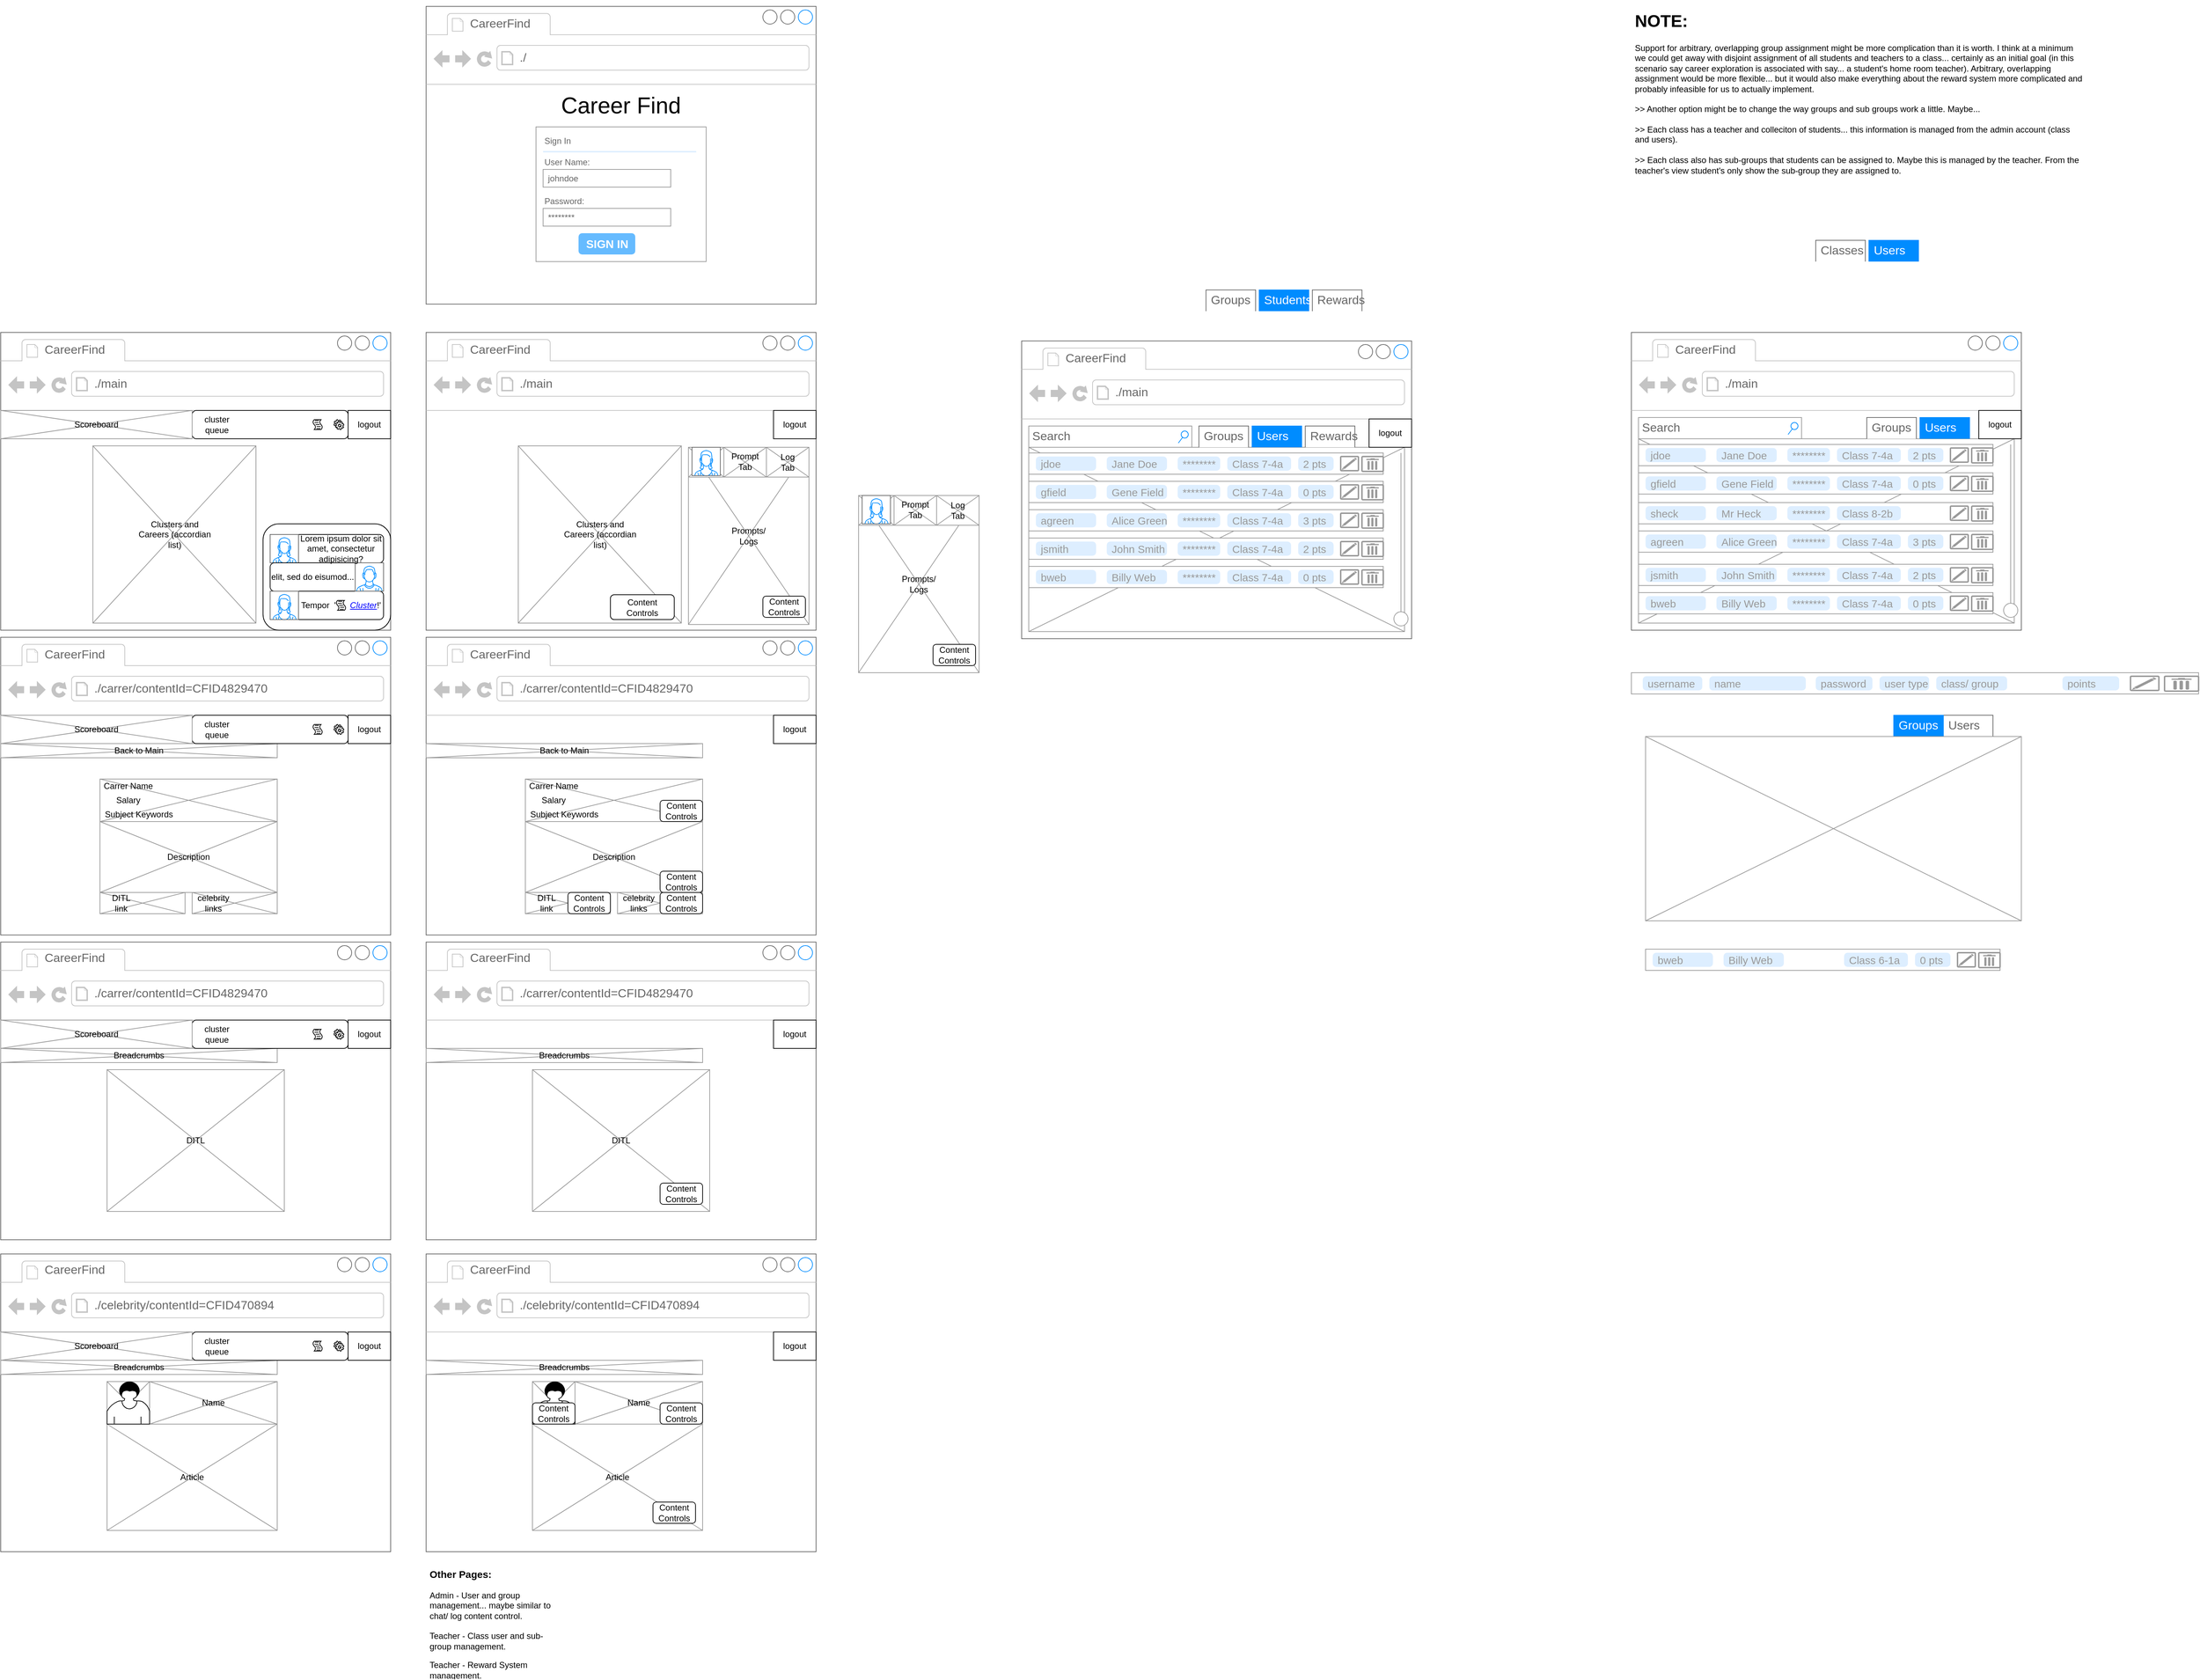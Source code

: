 <mxfile version="12.6.5" type="device"><diagram id="jc_Ys0mqJ4Q0vreT7TdZ" name="Page-1"><mxGraphModel dx="2272" dy="822" grid="1" gridSize="10" guides="1" tooltips="1" connect="1" arrows="1" fold="1" page="1" pageScale="1" pageWidth="850" pageHeight="1100" math="0" shadow="0"><root><mxCell id="0"/><mxCell id="1" parent="0"/><mxCell id="tF2TXDtSCHiy5sIud65U-2" value="" style="strokeWidth=1;shadow=0;dashed=0;align=center;html=1;shape=mxgraph.mockup.containers.browserWindow;rSize=0;strokeColor=#666666;strokeColor2=#008cff;strokeColor3=#c4c4c4;mainText=,;recursiveResize=0;" parent="1" vertex="1"><mxGeometry x="20" y="20" width="550" height="420" as="geometry"/></mxCell><mxCell id="tF2TXDtSCHiy5sIud65U-3" value="CareerFind" style="strokeWidth=1;shadow=0;dashed=0;align=center;html=1;shape=mxgraph.mockup.containers.anchor;fontSize=17;fontColor=#666666;align=left;" parent="tF2TXDtSCHiy5sIud65U-2" vertex="1"><mxGeometry x="60" y="12" width="110" height="26" as="geometry"/></mxCell><mxCell id="tF2TXDtSCHiy5sIud65U-4" value="./" style="strokeWidth=1;shadow=0;dashed=0;align=center;html=1;shape=mxgraph.mockup.containers.anchor;rSize=0;fontSize=17;fontColor=#666666;align=left;" parent="tF2TXDtSCHiy5sIud65U-2" vertex="1"><mxGeometry x="130" y="60" width="250" height="26" as="geometry"/></mxCell><mxCell id="tF2TXDtSCHiy5sIud65U-17" value="&lt;font style=&quot;font-size: 32px&quot;&gt;Career Find&lt;/font&gt;" style="text;html=1;strokeColor=none;fillColor=none;align=center;verticalAlign=middle;whiteSpace=wrap;rounded=0;" parent="tF2TXDtSCHiy5sIud65U-2" vertex="1"><mxGeometry x="180" y="130" width="190" height="20" as="geometry"/></mxCell><mxCell id="tF2TXDtSCHiy5sIud65U-5" value="" style="strokeWidth=1;shadow=0;dashed=0;align=center;html=1;shape=mxgraph.mockup.forms.rrect;rSize=0;strokeColor=#999999;fillColor=#ffffff;" parent="tF2TXDtSCHiy5sIud65U-2" vertex="1"><mxGeometry x="155" y="170" width="240" height="190" as="geometry"/></mxCell><mxCell id="tF2TXDtSCHiy5sIud65U-6" value="Sign In" style="strokeWidth=1;shadow=0;dashed=0;align=center;html=1;shape=mxgraph.mockup.forms.anchor;fontSize=12;fontColor=#666666;align=left;resizeWidth=1;spacingLeft=0;" parent="tF2TXDtSCHiy5sIud65U-5" vertex="1"><mxGeometry width="120" height="20" relative="1" as="geometry"><mxPoint x="10" y="10" as="offset"/></mxGeometry></mxCell><mxCell id="tF2TXDtSCHiy5sIud65U-7" value="" style="shape=line;strokeColor=#ddeeff;strokeWidth=2;html=1;resizeWidth=1;" parent="tF2TXDtSCHiy5sIud65U-5" vertex="1"><mxGeometry width="216" height="10" relative="1" as="geometry"><mxPoint x="10" y="30" as="offset"/></mxGeometry></mxCell><mxCell id="tF2TXDtSCHiy5sIud65U-8" value="User Name:" style="strokeWidth=1;shadow=0;dashed=0;align=center;html=1;shape=mxgraph.mockup.forms.anchor;fontSize=12;fontColor=#666666;align=left;resizeWidth=1;spacingLeft=0;" parent="tF2TXDtSCHiy5sIud65U-5" vertex="1"><mxGeometry width="120" height="20" relative="1" as="geometry"><mxPoint x="10" y="40" as="offset"/></mxGeometry></mxCell><mxCell id="tF2TXDtSCHiy5sIud65U-9" value="johndoe" style="strokeWidth=1;shadow=0;dashed=0;align=center;html=1;shape=mxgraph.mockup.forms.rrect;rSize=0;strokeColor=#999999;fontColor=#666666;align=left;spacingLeft=5;resizeWidth=1;" parent="tF2TXDtSCHiy5sIud65U-5" vertex="1"><mxGeometry width="180" height="25" relative="1" as="geometry"><mxPoint x="10" y="60" as="offset"/></mxGeometry></mxCell><mxCell id="tF2TXDtSCHiy5sIud65U-10" value="Password:" style="strokeWidth=1;shadow=0;dashed=0;align=center;html=1;shape=mxgraph.mockup.forms.anchor;fontSize=12;fontColor=#666666;align=left;resizeWidth=1;spacingLeft=0;" parent="tF2TXDtSCHiy5sIud65U-5" vertex="1"><mxGeometry width="120" height="20" relative="1" as="geometry"><mxPoint x="10" y="95" as="offset"/></mxGeometry></mxCell><mxCell id="tF2TXDtSCHiy5sIud65U-11" value="********" style="strokeWidth=1;shadow=0;dashed=0;align=center;html=1;shape=mxgraph.mockup.forms.rrect;rSize=0;strokeColor=#999999;fontColor=#666666;align=left;spacingLeft=5;resizeWidth=1;" parent="tF2TXDtSCHiy5sIud65U-5" vertex="1"><mxGeometry width="180" height="25" relative="1" as="geometry"><mxPoint x="10" y="115" as="offset"/></mxGeometry></mxCell><mxCell id="tF2TXDtSCHiy5sIud65U-12" value="SIGN IN" style="strokeWidth=1;shadow=0;dashed=0;align=center;html=1;shape=mxgraph.mockup.forms.rrect;rSize=5;strokeColor=none;fontColor=#ffffff;fillColor=#66bbff;fontSize=16;fontStyle=1;" parent="tF2TXDtSCHiy5sIud65U-5" vertex="1"><mxGeometry y="1" width="80" height="30" relative="1" as="geometry"><mxPoint x="60" y="-40" as="offset"/></mxGeometry></mxCell><mxCell id="tF2TXDtSCHiy5sIud65U-13" value="" style="strokeWidth=1;shadow=0;dashed=0;align=center;html=1;shape=mxgraph.mockup.forms.anchor;fontSize=12;fontColor=#9999ff;align=left;spacingLeft=0;fontStyle=4;resizeWidth=1;" parent="tF2TXDtSCHiy5sIud65U-5" vertex="1"><mxGeometry y="1" width="180" height="20" relative="1" as="geometry"><mxPoint x="10" y="-110" as="offset"/></mxGeometry></mxCell><mxCell id="tF2TXDtSCHiy5sIud65U-15" value="" style="strokeWidth=1;shadow=0;dashed=0;align=center;html=1;shape=mxgraph.mockup.forms.anchor;fontSize=12;fontColor=#666666;align=left;spacingLeft=0;resizeWidth=1;" parent="tF2TXDtSCHiy5sIud65U-5" vertex="1"><mxGeometry y="1" width="180" height="20" relative="1" as="geometry"><mxPoint x="10" y="-70" as="offset"/></mxGeometry></mxCell><mxCell id="tF2TXDtSCHiy5sIud65U-131" value="" style="group" parent="1" vertex="1" connectable="0"><mxGeometry x="20" y="480" width="600" height="420" as="geometry"/></mxCell><mxCell id="st-yHQQgyp35vEaG_w5X-1" value="" style="group" parent="tF2TXDtSCHiy5sIud65U-131" vertex="1" connectable="0"><mxGeometry width="550" height="420" as="geometry"/></mxCell><mxCell id="tF2TXDtSCHiy5sIud65U-19" value="" style="strokeWidth=1;shadow=0;dashed=0;align=center;html=1;shape=mxgraph.mockup.containers.browserWindow;rSize=0;strokeColor=#666666;strokeColor2=#008cff;strokeColor3=#c4c4c4;mainText=,;recursiveResize=0;" parent="st-yHQQgyp35vEaG_w5X-1" vertex="1"><mxGeometry width="550" height="420" as="geometry"/></mxCell><mxCell id="tF2TXDtSCHiy5sIud65U-20" value="CareerFind" style="strokeWidth=1;shadow=0;dashed=0;align=center;html=1;shape=mxgraph.mockup.containers.anchor;fontSize=17;fontColor=#666666;align=left;" parent="st-yHQQgyp35vEaG_w5X-1" vertex="1"><mxGeometry x="60" y="12" width="110" height="26" as="geometry"/></mxCell><mxCell id="tF2TXDtSCHiy5sIud65U-21" value="./main" style="strokeWidth=1;shadow=0;dashed=0;align=center;html=1;shape=mxgraph.mockup.containers.anchor;rSize=0;fontSize=17;fontColor=#666666;align=left;" parent="st-yHQQgyp35vEaG_w5X-1" vertex="1"><mxGeometry x="130" y="60" width="250" height="26" as="geometry"/></mxCell><mxCell id="tF2TXDtSCHiy5sIud65U-65" value="" style="verticalLabelPosition=bottom;shadow=0;dashed=0;align=center;html=1;verticalAlign=top;strokeWidth=1;shape=mxgraph.mockup.graphics.simpleIcon;strokeColor=#999999;fillColor=#ffffff;" parent="st-yHQQgyp35vEaG_w5X-1" vertex="1"><mxGeometry x="130" y="160" width="230" height="250" as="geometry"/></mxCell><mxCell id="tF2TXDtSCHiy5sIud65U-74" value="Clusters and Careers (accordian list)" style="text;html=1;strokeColor=none;fillColor=none;align=center;verticalAlign=middle;whiteSpace=wrap;rounded=0;" parent="st-yHQQgyp35vEaG_w5X-1" vertex="1"><mxGeometry x="192.5" y="275" width="105" height="20" as="geometry"/></mxCell><mxCell id="-eYAOMhEKpFUqDAnB0VM-19" value="Content Controls" style="rounded=1;whiteSpace=wrap;html=1;" parent="st-yHQQgyp35vEaG_w5X-1" vertex="1"><mxGeometry x="260" y="370" width="90" height="35" as="geometry"/></mxCell><mxCell id="-eYAOMhEKpFUqDAnB0VM-145" value="" style="group" parent="st-yHQQgyp35vEaG_w5X-1" vertex="1" connectable="0"><mxGeometry y="110" width="550" height="40" as="geometry"/></mxCell><mxCell id="-eYAOMhEKpFUqDAnB0VM-3" value="logout" style="rounded=0;whiteSpace=wrap;html=1;" parent="-eYAOMhEKpFUqDAnB0VM-145" vertex="1"><mxGeometry x="490" width="60" height="40" as="geometry"/></mxCell><mxCell id="st-yHQQgyp35vEaG_w5X-65" value="" style="group" parent="st-yHQQgyp35vEaG_w5X-1" vertex="1" connectable="0"><mxGeometry x="370" y="162" width="170" height="250" as="geometry"/></mxCell><mxCell id="-eYAOMhEKpFUqDAnB0VM-144" value="" style="group" parent="st-yHQQgyp35vEaG_w5X-65" vertex="1" connectable="0"><mxGeometry width="170" height="250" as="geometry"/></mxCell><mxCell id="-eYAOMhEKpFUqDAnB0VM-65" value="" style="verticalLabelPosition=bottom;shadow=0;dashed=0;align=center;html=1;verticalAlign=top;strokeWidth=1;shape=mxgraph.mockup.graphics.simpleIcon;strokeColor=#999999;fillColor=#ffffff;" parent="-eYAOMhEKpFUqDAnB0VM-144" vertex="1"><mxGeometry width="170" height="250" as="geometry"/></mxCell><mxCell id="-eYAOMhEKpFUqDAnB0VM-66" value="Prompts/ Logs" style="text;html=1;strokeColor=none;fillColor=none;align=center;verticalAlign=middle;whiteSpace=wrap;rounded=0;" parent="-eYAOMhEKpFUqDAnB0VM-144" vertex="1"><mxGeometry x="65" y="115" width="40" height="20" as="geometry"/></mxCell><mxCell id="-eYAOMhEKpFUqDAnB0VM-96" value="Content Controls" style="rounded=1;whiteSpace=wrap;html=1;" parent="-eYAOMhEKpFUqDAnB0VM-144" vertex="1"><mxGeometry x="105" y="210" width="60" height="30" as="geometry"/></mxCell><mxCell id="-eYAOMhEKpFUqDAnB0VM-97" value="" style="verticalLabelPosition=bottom;shadow=0;dashed=0;align=center;html=1;verticalAlign=top;strokeWidth=1;shape=mxgraph.mockup.graphics.simpleIcon;strokeColor=#999999;fillColor=#ffffff;" parent="-eYAOMhEKpFUqDAnB0VM-144" vertex="1"><mxGeometry width="50" height="42" as="geometry"/></mxCell><mxCell id="-eYAOMhEKpFUqDAnB0VM-98" value="" style="verticalLabelPosition=bottom;shadow=0;dashed=0;align=center;html=1;verticalAlign=top;strokeWidth=1;shape=mxgraph.mockup.graphics.simpleIcon;strokeColor=#999999;fillColor=#ffffff;" parent="-eYAOMhEKpFUqDAnB0VM-144" vertex="1"><mxGeometry x="50" width="60" height="42" as="geometry"/></mxCell><mxCell id="-eYAOMhEKpFUqDAnB0VM-99" value="" style="verticalLabelPosition=bottom;shadow=0;dashed=0;align=center;html=1;verticalAlign=top;strokeWidth=1;shape=mxgraph.mockup.graphics.simpleIcon;strokeColor=#999999;fillColor=#ffffff;" parent="-eYAOMhEKpFUqDAnB0VM-144" vertex="1"><mxGeometry x="110" width="60" height="42" as="geometry"/></mxCell><mxCell id="-eYAOMhEKpFUqDAnB0VM-101" value="" style="verticalLabelPosition=bottom;shadow=0;dashed=0;align=center;html=1;verticalAlign=top;strokeWidth=1;shape=mxgraph.mockup.containers.userFemale;strokeColor=#666666;strokeColor2=#008cff;" parent="-eYAOMhEKpFUqDAnB0VM-144" vertex="1"><mxGeometry x="5" width="40" height="40" as="geometry"/></mxCell><mxCell id="-eYAOMhEKpFUqDAnB0VM-102" value="Prompt Tab" style="text;html=1;strokeColor=none;fillColor=none;align=center;verticalAlign=middle;whiteSpace=wrap;rounded=0;" parent="-eYAOMhEKpFUqDAnB0VM-144" vertex="1"><mxGeometry x="60" y="10" width="40" height="20" as="geometry"/></mxCell><mxCell id="-eYAOMhEKpFUqDAnB0VM-103" value="Log Tab" style="text;html=1;strokeColor=none;fillColor=none;align=center;verticalAlign=middle;whiteSpace=wrap;rounded=0;" parent="-eYAOMhEKpFUqDAnB0VM-144" vertex="1"><mxGeometry x="120" y="11" width="40" height="20" as="geometry"/></mxCell><mxCell id="-eYAOMhEKpFUqDAnB0VM-252" value="&lt;h3&gt;Other Pages:&lt;/h3&gt;&lt;p&gt;Admin - User and group management... maybe similar to chat/ log content control.&lt;br&gt;&lt;br&gt;Teacher - Class user and sub-group management.&lt;/p&gt;&lt;p&gt;Teacher - Reward System management.&lt;/p&gt;" style="text;html=1;strokeColor=none;fillColor=none;spacing=5;spacingTop=-20;whiteSpace=wrap;overflow=hidden;rounded=0;" parent="1" vertex="1"><mxGeometry x="20" y="2220" width="190" height="160" as="geometry"/></mxCell><mxCell id="st-yHQQgyp35vEaG_w5X-2" value="" style="group" parent="1" vertex="1" connectable="0"><mxGeometry x="-580" y="480" width="550" height="420" as="geometry"/></mxCell><mxCell id="st-yHQQgyp35vEaG_w5X-3" value="" style="strokeWidth=1;shadow=0;dashed=0;align=center;html=1;shape=mxgraph.mockup.containers.browserWindow;rSize=0;strokeColor=#666666;strokeColor2=#008cff;strokeColor3=#c4c4c4;mainText=,;recursiveResize=0;" parent="st-yHQQgyp35vEaG_w5X-2" vertex="1"><mxGeometry width="550" height="420" as="geometry"/></mxCell><mxCell id="st-yHQQgyp35vEaG_w5X-4" value="CareerFind" style="strokeWidth=1;shadow=0;dashed=0;align=center;html=1;shape=mxgraph.mockup.containers.anchor;fontSize=17;fontColor=#666666;align=left;" parent="st-yHQQgyp35vEaG_w5X-2" vertex="1"><mxGeometry x="60" y="12" width="110" height="26" as="geometry"/></mxCell><mxCell id="st-yHQQgyp35vEaG_w5X-5" value="./main" style="strokeWidth=1;shadow=0;dashed=0;align=center;html=1;shape=mxgraph.mockup.containers.anchor;rSize=0;fontSize=17;fontColor=#666666;align=left;" parent="st-yHQQgyp35vEaG_w5X-2" vertex="1"><mxGeometry x="130" y="60" width="250" height="26" as="geometry"/></mxCell><mxCell id="st-yHQQgyp35vEaG_w5X-6" value="" style="group" parent="st-yHQQgyp35vEaG_w5X-2" vertex="1" connectable="0"><mxGeometry x="370" y="270" width="180" height="150" as="geometry"/></mxCell><mxCell id="st-yHQQgyp35vEaG_w5X-7" value="" style="rounded=1;whiteSpace=wrap;html=1;" parent="st-yHQQgyp35vEaG_w5X-6" vertex="1"><mxGeometry width="180" height="150" as="geometry"/></mxCell><mxCell id="st-yHQQgyp35vEaG_w5X-8" value="" style="rounded=1;whiteSpace=wrap;html=1;" parent="st-yHQQgyp35vEaG_w5X-6" vertex="1"><mxGeometry x="10" y="15" width="160" height="40" as="geometry"/></mxCell><mxCell id="st-yHQQgyp35vEaG_w5X-9" value="" style="verticalLabelPosition=bottom;shadow=0;dashed=0;align=center;html=1;verticalAlign=top;strokeWidth=1;shape=mxgraph.mockup.containers.userFemale;strokeColor=#666666;strokeColor2=#008cff;" parent="st-yHQQgyp35vEaG_w5X-6" vertex="1"><mxGeometry x="10" y="15" width="40" height="40" as="geometry"/></mxCell><mxCell id="st-yHQQgyp35vEaG_w5X-10" value="" style="rounded=1;whiteSpace=wrap;html=1;" parent="st-yHQQgyp35vEaG_w5X-6" vertex="1"><mxGeometry x="10" y="55" width="160" height="40" as="geometry"/></mxCell><mxCell id="st-yHQQgyp35vEaG_w5X-11" value="" style="rounded=1;whiteSpace=wrap;html=1;" parent="st-yHQQgyp35vEaG_w5X-6" vertex="1"><mxGeometry x="10" y="95" width="160" height="40" as="geometry"/></mxCell><mxCell id="st-yHQQgyp35vEaG_w5X-12" value="" style="verticalLabelPosition=bottom;shadow=0;dashed=0;align=center;html=1;verticalAlign=top;strokeWidth=1;shape=mxgraph.mockup.containers.userMale;strokeColor=#666666;strokeColor2=#008cff;" parent="st-yHQQgyp35vEaG_w5X-6" vertex="1"><mxGeometry x="130" y="55" width="40" height="40" as="geometry"/></mxCell><mxCell id="st-yHQQgyp35vEaG_w5X-13" value="" style="verticalLabelPosition=bottom;shadow=0;dashed=0;align=center;html=1;verticalAlign=top;strokeWidth=1;shape=mxgraph.mockup.containers.userFemale;strokeColor=#666666;strokeColor2=#008cff;" parent="st-yHQQgyp35vEaG_w5X-6" vertex="1"><mxGeometry x="10" y="95" width="40" height="40" as="geometry"/></mxCell><mxCell id="st-yHQQgyp35vEaG_w5X-14" value="Lorem ipsum dolor sit amet, consectetur adipisicing?" style="text;html=1;strokeColor=none;fillColor=none;align=center;verticalAlign=middle;whiteSpace=wrap;rounded=0;" parent="st-yHQQgyp35vEaG_w5X-6" vertex="1"><mxGeometry x="50" y="15" width="120" height="40" as="geometry"/></mxCell><mxCell id="st-yHQQgyp35vEaG_w5X-15" value="elit, sed do eisumod..." style="text;html=1;strokeColor=none;fillColor=none;align=center;verticalAlign=middle;whiteSpace=wrap;rounded=0;" parent="st-yHQQgyp35vEaG_w5X-6" vertex="1"><mxGeometry x="10" y="65" width="120" height="20" as="geometry"/></mxCell><mxCell id="st-yHQQgyp35vEaG_w5X-16" value="Tempor&amp;nbsp; '&amp;nbsp; &amp;nbsp; &amp;nbsp;&amp;nbsp;&lt;font color=&quot;#0000ff&quot;&gt;&lt;i&gt;&lt;u&gt;Cluster&lt;/u&gt;&lt;/i&gt;&lt;/font&gt;!'" style="text;html=1;strokeColor=none;fillColor=none;align=center;verticalAlign=middle;whiteSpace=wrap;rounded=0;" parent="st-yHQQgyp35vEaG_w5X-6" vertex="1"><mxGeometry x="50" y="105" width="120" height="20" as="geometry"/></mxCell><mxCell id="st-yHQQgyp35vEaG_w5X-17" value="" style="shape=mxgraph.bpmn.script_task;html=1;outlineConnect=0;" parent="st-yHQQgyp35vEaG_w5X-6" vertex="1"><mxGeometry x="103" y="108" width="14" height="14" as="geometry"/></mxCell><mxCell id="st-yHQQgyp35vEaG_w5X-18" value="" style="verticalLabelPosition=bottom;shadow=0;dashed=0;align=center;html=1;verticalAlign=top;strokeWidth=1;shape=mxgraph.mockup.graphics.simpleIcon;strokeColor=#999999;fillColor=#ffffff;" parent="st-yHQQgyp35vEaG_w5X-2" vertex="1"><mxGeometry x="130" y="160" width="230" height="250" as="geometry"/></mxCell><mxCell id="st-yHQQgyp35vEaG_w5X-19" value="Clusters and Careers (accordian list)" style="text;html=1;strokeColor=none;fillColor=none;align=center;verticalAlign=middle;whiteSpace=wrap;rounded=0;" parent="st-yHQQgyp35vEaG_w5X-2" vertex="1"><mxGeometry x="192.5" y="275" width="105" height="20" as="geometry"/></mxCell><mxCell id="st-yHQQgyp35vEaG_w5X-21" value="" style="group" parent="st-yHQQgyp35vEaG_w5X-2" vertex="1" connectable="0"><mxGeometry y="110" width="550" height="40" as="geometry"/></mxCell><mxCell id="st-yHQQgyp35vEaG_w5X-22" value="logout" style="rounded=0;whiteSpace=wrap;html=1;" parent="st-yHQQgyp35vEaG_w5X-21" vertex="1"><mxGeometry x="490" width="60" height="40" as="geometry"/></mxCell><mxCell id="st-yHQQgyp35vEaG_w5X-24" value="" style="rounded=1;whiteSpace=wrap;html=1;" parent="st-yHQQgyp35vEaG_w5X-21" vertex="1"><mxGeometry x="270" width="220" height="40" as="geometry"/></mxCell><mxCell id="st-yHQQgyp35vEaG_w5X-25" value="" style="shape=mxgraph.bpmn.service_task;html=1;outlineConnect=0;" parent="st-yHQQgyp35vEaG_w5X-21" vertex="1"><mxGeometry x="470" y="13" width="14" height="14" as="geometry"/></mxCell><mxCell id="st-yHQQgyp35vEaG_w5X-26" value="" style="shape=mxgraph.bpmn.script_task;html=1;outlineConnect=0;" parent="st-yHQQgyp35vEaG_w5X-21" vertex="1"><mxGeometry x="440" y="13" width="14" height="14" as="geometry"/></mxCell><mxCell id="st-yHQQgyp35vEaG_w5X-27" value="cluster queue" style="text;html=1;strokeColor=none;fillColor=none;align=center;verticalAlign=middle;whiteSpace=wrap;rounded=0;" parent="st-yHQQgyp35vEaG_w5X-21" vertex="1"><mxGeometry x="285" y="10" width="40" height="20" as="geometry"/></mxCell><mxCell id="st-yHQQgyp35vEaG_w5X-28" value="" style="group" parent="st-yHQQgyp35vEaG_w5X-21" vertex="1" connectable="0"><mxGeometry width="270" height="40" as="geometry"/></mxCell><mxCell id="st-yHQQgyp35vEaG_w5X-29" value="" style="verticalLabelPosition=bottom;shadow=0;dashed=0;align=center;html=1;verticalAlign=top;strokeWidth=1;shape=mxgraph.mockup.graphics.simpleIcon;strokeColor=#999999;fillColor=#ffffff;" parent="st-yHQQgyp35vEaG_w5X-28" vertex="1"><mxGeometry width="270" height="40" as="geometry"/></mxCell><mxCell id="st-yHQQgyp35vEaG_w5X-30" value="Scoreboard" style="text;html=1;strokeColor=none;fillColor=none;align=center;verticalAlign=middle;whiteSpace=wrap;rounded=0;" parent="st-yHQQgyp35vEaG_w5X-28" vertex="1"><mxGeometry x="80" y="10" width="110" height="20" as="geometry"/></mxCell><mxCell id="st-yHQQgyp35vEaG_w5X-32" value="" style="group" parent="1" vertex="1" connectable="0"><mxGeometry x="860" y="492" width="600" height="423" as="geometry"/></mxCell><mxCell id="st-yHQQgyp35vEaG_w5X-33" value="" style="group" parent="st-yHQQgyp35vEaG_w5X-32" vertex="1" connectable="0"><mxGeometry width="550" height="420" as="geometry"/></mxCell><mxCell id="st-yHQQgyp35vEaG_w5X-34" value="" style="strokeWidth=1;shadow=0;dashed=0;align=center;html=1;shape=mxgraph.mockup.containers.browserWindow;rSize=0;strokeColor=#666666;strokeColor2=#008cff;strokeColor3=#c4c4c4;mainText=,;recursiveResize=0;" parent="st-yHQQgyp35vEaG_w5X-33" vertex="1"><mxGeometry width="550" height="420" as="geometry"/></mxCell><mxCell id="st-yHQQgyp35vEaG_w5X-35" value="CareerFind" style="strokeWidth=1;shadow=0;dashed=0;align=center;html=1;shape=mxgraph.mockup.containers.anchor;fontSize=17;fontColor=#666666;align=left;" parent="st-yHQQgyp35vEaG_w5X-33" vertex="1"><mxGeometry x="60" y="12" width="110" height="26" as="geometry"/></mxCell><mxCell id="st-yHQQgyp35vEaG_w5X-36" value="./main" style="strokeWidth=1;shadow=0;dashed=0;align=center;html=1;shape=mxgraph.mockup.containers.anchor;rSize=0;fontSize=17;fontColor=#666666;align=left;" parent="st-yHQQgyp35vEaG_w5X-33" vertex="1"><mxGeometry x="130" y="60" width="250" height="26" as="geometry"/></mxCell><mxCell id="st-yHQQgyp35vEaG_w5X-49" value="" style="verticalLabelPosition=bottom;shadow=0;dashed=0;align=center;html=1;verticalAlign=top;strokeWidth=1;shape=mxgraph.mockup.graphics.simpleIcon;strokeColor=#999999;fillColor=#ffffff;" parent="st-yHQQgyp35vEaG_w5X-33" vertex="1"><mxGeometry x="10" y="150" width="530" height="260" as="geometry"/></mxCell><mxCell id="st-yHQQgyp35vEaG_w5X-52" value="" style="group" parent="st-yHQQgyp35vEaG_w5X-33" vertex="1" connectable="0"><mxGeometry y="110" width="550" height="40" as="geometry"/></mxCell><mxCell id="st-yHQQgyp35vEaG_w5X-53" value="logout" style="rounded=0;whiteSpace=wrap;html=1;" parent="st-yHQQgyp35vEaG_w5X-52" vertex="1"><mxGeometry x="490" width="60" height="40" as="geometry"/></mxCell><mxCell id="st-yHQQgyp35vEaG_w5X-174" value="" style="strokeWidth=1;shadow=0;dashed=0;align=center;html=1;shape=mxgraph.mockup.misc.rrect;rSize=0;strokeColor=#999999;fillColor=#ffffff;" parent="st-yHQQgyp35vEaG_w5X-33" vertex="1"><mxGeometry x="10" y="158" width="500" height="30" as="geometry"/></mxCell><mxCell id="st-yHQQgyp35vEaG_w5X-175" value="Jane Doe" style="strokeWidth=1;shadow=0;dashed=0;align=center;html=1;shape=mxgraph.mockup.misc.rrect;rSize=5;strokeColor=none;fontSize=15;fontColor=#999999;fillColor=#ddeeff;align=left;spacingLeft=5;" parent="st-yHQQgyp35vEaG_w5X-174" vertex="1"><mxGeometry x="110" y="5" width="85" height="20" as="geometry"/></mxCell><mxCell id="st-yHQQgyp35vEaG_w5X-176" value="********" style="strokeWidth=1;shadow=0;dashed=0;align=center;html=1;shape=mxgraph.mockup.misc.rrect;rSize=5;strokeColor=none;fontSize=15;fontColor=#999999;fillColor=#ddeeff;align=left;spacingLeft=5;" parent="st-yHQQgyp35vEaG_w5X-174" vertex="1"><mxGeometry x="210" y="5" width="60" height="20" as="geometry"/></mxCell><mxCell id="st-yHQQgyp35vEaG_w5X-177" value="Class 7-4a" style="strokeWidth=1;shadow=0;dashed=0;align=center;html=1;shape=mxgraph.mockup.misc.rrect;rSize=5;strokeColor=none;fontSize=15;fontColor=#999999;fillColor=#ddeeff;align=left;spacingLeft=5;" parent="st-yHQQgyp35vEaG_w5X-174" vertex="1"><mxGeometry x="280" y="5" width="90" height="20" as="geometry"/></mxCell><mxCell id="st-yHQQgyp35vEaG_w5X-178" value="" style="strokeWidth=1;shadow=0;dashed=0;align=center;html=1;shape=mxgraph.mockup.misc.anchor;" parent="st-yHQQgyp35vEaG_w5X-174" vertex="1"><mxGeometry x="495" y="15" as="geometry"/></mxCell><mxCell id="st-yHQQgyp35vEaG_w5X-180" value="" style="strokeWidth=1;shadow=0;dashed=0;align=center;html=1;shape=mxgraph.mockup.misc.anchor;" parent="st-yHQQgyp35vEaG_w5X-174" vertex="1"><mxGeometry x="465" y="15" as="geometry"/></mxCell><mxCell id="st-yHQQgyp35vEaG_w5X-182" value="" style="strokeColor=#999999;verticalLabelPosition=bottom;shadow=0;dashed=0;verticalAlign=top;strokeWidth=2;html=1;shape=mxgraph.mockup.misc.editIcon;" parent="st-yHQQgyp35vEaG_w5X-174" vertex="1"><mxGeometry x="440" y="5" width="25" height="20" as="geometry"/></mxCell><mxCell id="st-yHQQgyp35vEaG_w5X-183" value="" style="strokeColor=#999999;verticalLabelPosition=bottom;shadow=0;dashed=0;verticalAlign=top;strokeWidth=2;html=1;shape=mxgraph.mockup.misc.trashcanIcon;" parent="st-yHQQgyp35vEaG_w5X-174" vertex="1"><mxGeometry x="470" y="5" width="30" height="21" as="geometry"/></mxCell><mxCell id="st-yHQQgyp35vEaG_w5X-217" value="jdoe" style="strokeWidth=1;shadow=0;dashed=0;align=center;html=1;shape=mxgraph.mockup.misc.rrect;rSize=5;strokeColor=none;fontSize=15;fontColor=#999999;fillColor=#ddeeff;align=left;spacingLeft=5;" parent="st-yHQQgyp35vEaG_w5X-174" vertex="1"><mxGeometry x="10" y="5" width="85" height="20" as="geometry"/></mxCell><mxCell id="st-yHQQgyp35vEaG_w5X-218" value="2 pts" style="strokeWidth=1;shadow=0;dashed=0;align=center;html=1;shape=mxgraph.mockup.misc.rrect;rSize=5;strokeColor=none;fontSize=15;fontColor=#999999;fillColor=#ddeeff;align=left;spacingLeft=5;" parent="st-yHQQgyp35vEaG_w5X-174" vertex="1"><mxGeometry x="380" y="5" width="50" height="20" as="geometry"/></mxCell><mxCell id="st-yHQQgyp35vEaG_w5X-221" value="" style="strokeWidth=1;shadow=0;dashed=0;align=center;html=1;shape=mxgraph.mockup.misc.rrect;rSize=0;strokeColor=#999999;fillColor=#ffffff;" parent="st-yHQQgyp35vEaG_w5X-33" vertex="1"><mxGeometry x="10" y="238" width="500" height="30" as="geometry"/></mxCell><mxCell id="st-yHQQgyp35vEaG_w5X-222" value="Alice Green" style="strokeWidth=1;shadow=0;dashed=0;align=center;html=1;shape=mxgraph.mockup.misc.rrect;rSize=5;strokeColor=none;fontSize=15;fontColor=#999999;fillColor=#ddeeff;align=left;spacingLeft=5;" parent="st-yHQQgyp35vEaG_w5X-221" vertex="1"><mxGeometry x="110" y="5" width="85" height="20" as="geometry"/></mxCell><mxCell id="st-yHQQgyp35vEaG_w5X-223" value="********" style="strokeWidth=1;shadow=0;dashed=0;align=center;html=1;shape=mxgraph.mockup.misc.rrect;rSize=5;strokeColor=none;fontSize=15;fontColor=#999999;fillColor=#ddeeff;align=left;spacingLeft=5;" parent="st-yHQQgyp35vEaG_w5X-221" vertex="1"><mxGeometry x="210" y="5" width="60" height="20" as="geometry"/></mxCell><mxCell id="st-yHQQgyp35vEaG_w5X-224" value="Class 7-4a" style="strokeWidth=1;shadow=0;dashed=0;align=center;html=1;shape=mxgraph.mockup.misc.rrect;rSize=5;strokeColor=none;fontSize=15;fontColor=#999999;fillColor=#ddeeff;align=left;spacingLeft=5;" parent="st-yHQQgyp35vEaG_w5X-221" vertex="1"><mxGeometry x="280" y="5" width="90" height="20" as="geometry"/></mxCell><mxCell id="st-yHQQgyp35vEaG_w5X-225" value="" style="strokeWidth=1;shadow=0;dashed=0;align=center;html=1;shape=mxgraph.mockup.misc.anchor;" parent="st-yHQQgyp35vEaG_w5X-221" vertex="1"><mxGeometry x="495" y="15" as="geometry"/></mxCell><mxCell id="st-yHQQgyp35vEaG_w5X-226" value="" style="strokeWidth=1;shadow=0;dashed=0;align=center;html=1;shape=mxgraph.mockup.misc.anchor;" parent="st-yHQQgyp35vEaG_w5X-221" vertex="1"><mxGeometry x="465" y="15" as="geometry"/></mxCell><mxCell id="st-yHQQgyp35vEaG_w5X-227" value="" style="strokeColor=#999999;verticalLabelPosition=bottom;shadow=0;dashed=0;verticalAlign=top;strokeWidth=2;html=1;shape=mxgraph.mockup.misc.editIcon;" parent="st-yHQQgyp35vEaG_w5X-221" vertex="1"><mxGeometry x="440" y="5" width="25" height="20" as="geometry"/></mxCell><mxCell id="st-yHQQgyp35vEaG_w5X-228" value="" style="strokeColor=#999999;verticalLabelPosition=bottom;shadow=0;dashed=0;verticalAlign=top;strokeWidth=2;html=1;shape=mxgraph.mockup.misc.trashcanIcon;" parent="st-yHQQgyp35vEaG_w5X-221" vertex="1"><mxGeometry x="470" y="5" width="30" height="21" as="geometry"/></mxCell><mxCell id="st-yHQQgyp35vEaG_w5X-229" value="agreen" style="strokeWidth=1;shadow=0;dashed=0;align=center;html=1;shape=mxgraph.mockup.misc.rrect;rSize=5;strokeColor=none;fontSize=15;fontColor=#999999;fillColor=#ddeeff;align=left;spacingLeft=5;" parent="st-yHQQgyp35vEaG_w5X-221" vertex="1"><mxGeometry x="10" y="5" width="85" height="20" as="geometry"/></mxCell><mxCell id="st-yHQQgyp35vEaG_w5X-230" value="3 pts" style="strokeWidth=1;shadow=0;dashed=0;align=center;html=1;shape=mxgraph.mockup.misc.rrect;rSize=5;strokeColor=none;fontSize=15;fontColor=#999999;fillColor=#ddeeff;align=left;spacingLeft=5;" parent="st-yHQQgyp35vEaG_w5X-221" vertex="1"><mxGeometry x="380" y="5" width="50" height="20" as="geometry"/></mxCell><mxCell id="st-yHQQgyp35vEaG_w5X-231" value="" style="strokeWidth=1;shadow=0;dashed=0;align=center;html=1;shape=mxgraph.mockup.misc.rrect;rSize=0;strokeColor=#999999;fillColor=#ffffff;" parent="st-yHQQgyp35vEaG_w5X-33" vertex="1"><mxGeometry x="10" y="278" width="500" height="30" as="geometry"/></mxCell><mxCell id="st-yHQQgyp35vEaG_w5X-232" value="John Smith" style="strokeWidth=1;shadow=0;dashed=0;align=center;html=1;shape=mxgraph.mockup.misc.rrect;rSize=5;strokeColor=none;fontSize=15;fontColor=#999999;fillColor=#ddeeff;align=left;spacingLeft=5;" parent="st-yHQQgyp35vEaG_w5X-231" vertex="1"><mxGeometry x="110" y="5" width="85" height="20" as="geometry"/></mxCell><mxCell id="st-yHQQgyp35vEaG_w5X-233" value="********" style="strokeWidth=1;shadow=0;dashed=0;align=center;html=1;shape=mxgraph.mockup.misc.rrect;rSize=5;strokeColor=none;fontSize=15;fontColor=#999999;fillColor=#ddeeff;align=left;spacingLeft=5;" parent="st-yHQQgyp35vEaG_w5X-231" vertex="1"><mxGeometry x="210" y="5" width="60" height="20" as="geometry"/></mxCell><mxCell id="st-yHQQgyp35vEaG_w5X-234" value="Class 7-4a" style="strokeWidth=1;shadow=0;dashed=0;align=center;html=1;shape=mxgraph.mockup.misc.rrect;rSize=5;strokeColor=none;fontSize=15;fontColor=#999999;fillColor=#ddeeff;align=left;spacingLeft=5;" parent="st-yHQQgyp35vEaG_w5X-231" vertex="1"><mxGeometry x="280" y="5" width="90" height="20" as="geometry"/></mxCell><mxCell id="st-yHQQgyp35vEaG_w5X-235" value="" style="strokeWidth=1;shadow=0;dashed=0;align=center;html=1;shape=mxgraph.mockup.misc.anchor;" parent="st-yHQQgyp35vEaG_w5X-231" vertex="1"><mxGeometry x="495" y="15" as="geometry"/></mxCell><mxCell id="st-yHQQgyp35vEaG_w5X-236" value="" style="strokeWidth=1;shadow=0;dashed=0;align=center;html=1;shape=mxgraph.mockup.misc.anchor;" parent="st-yHQQgyp35vEaG_w5X-231" vertex="1"><mxGeometry x="465" y="15" as="geometry"/></mxCell><mxCell id="st-yHQQgyp35vEaG_w5X-237" value="" style="strokeColor=#999999;verticalLabelPosition=bottom;shadow=0;dashed=0;verticalAlign=top;strokeWidth=2;html=1;shape=mxgraph.mockup.misc.editIcon;" parent="st-yHQQgyp35vEaG_w5X-231" vertex="1"><mxGeometry x="440" y="5" width="25" height="20" as="geometry"/></mxCell><mxCell id="st-yHQQgyp35vEaG_w5X-238" value="" style="strokeColor=#999999;verticalLabelPosition=bottom;shadow=0;dashed=0;verticalAlign=top;strokeWidth=2;html=1;shape=mxgraph.mockup.misc.trashcanIcon;" parent="st-yHQQgyp35vEaG_w5X-231" vertex="1"><mxGeometry x="470" y="5" width="30" height="21" as="geometry"/></mxCell><mxCell id="st-yHQQgyp35vEaG_w5X-239" value="jsmith" style="strokeWidth=1;shadow=0;dashed=0;align=center;html=1;shape=mxgraph.mockup.misc.rrect;rSize=5;strokeColor=none;fontSize=15;fontColor=#999999;fillColor=#ddeeff;align=left;spacingLeft=5;" parent="st-yHQQgyp35vEaG_w5X-231" vertex="1"><mxGeometry x="10" y="5" width="85" height="20" as="geometry"/></mxCell><mxCell id="st-yHQQgyp35vEaG_w5X-240" value="2 pts" style="strokeWidth=1;shadow=0;dashed=0;align=center;html=1;shape=mxgraph.mockup.misc.rrect;rSize=5;strokeColor=none;fontSize=15;fontColor=#999999;fillColor=#ddeeff;align=left;spacingLeft=5;" parent="st-yHQQgyp35vEaG_w5X-231" vertex="1"><mxGeometry x="380" y="5" width="50" height="20" as="geometry"/></mxCell><mxCell id="st-yHQQgyp35vEaG_w5X-241" value="" style="strokeWidth=1;shadow=0;dashed=0;align=center;html=1;shape=mxgraph.mockup.misc.rrect;rSize=0;strokeColor=#999999;fillColor=#ffffff;" parent="st-yHQQgyp35vEaG_w5X-33" vertex="1"><mxGeometry x="10" y="318" width="500" height="30" as="geometry"/></mxCell><mxCell id="st-yHQQgyp35vEaG_w5X-242" value="Billy Web" style="strokeWidth=1;shadow=0;dashed=0;align=center;html=1;shape=mxgraph.mockup.misc.rrect;rSize=5;strokeColor=none;fontSize=15;fontColor=#999999;fillColor=#ddeeff;align=left;spacingLeft=5;" parent="st-yHQQgyp35vEaG_w5X-241" vertex="1"><mxGeometry x="110" y="5" width="85" height="20" as="geometry"/></mxCell><mxCell id="st-yHQQgyp35vEaG_w5X-243" value="********" style="strokeWidth=1;shadow=0;dashed=0;align=center;html=1;shape=mxgraph.mockup.misc.rrect;rSize=5;strokeColor=none;fontSize=15;fontColor=#999999;fillColor=#ddeeff;align=left;spacingLeft=5;" parent="st-yHQQgyp35vEaG_w5X-241" vertex="1"><mxGeometry x="210" y="5" width="60" height="20" as="geometry"/></mxCell><mxCell id="st-yHQQgyp35vEaG_w5X-244" value="Class 7-4a" style="strokeWidth=1;shadow=0;dashed=0;align=center;html=1;shape=mxgraph.mockup.misc.rrect;rSize=5;strokeColor=none;fontSize=15;fontColor=#999999;fillColor=#ddeeff;align=left;spacingLeft=5;" parent="st-yHQQgyp35vEaG_w5X-241" vertex="1"><mxGeometry x="280" y="5" width="90" height="20" as="geometry"/></mxCell><mxCell id="st-yHQQgyp35vEaG_w5X-245" value="" style="strokeWidth=1;shadow=0;dashed=0;align=center;html=1;shape=mxgraph.mockup.misc.anchor;" parent="st-yHQQgyp35vEaG_w5X-241" vertex="1"><mxGeometry x="495" y="15" as="geometry"/></mxCell><mxCell id="st-yHQQgyp35vEaG_w5X-246" value="" style="strokeWidth=1;shadow=0;dashed=0;align=center;html=1;shape=mxgraph.mockup.misc.anchor;" parent="st-yHQQgyp35vEaG_w5X-241" vertex="1"><mxGeometry x="465" y="15" as="geometry"/></mxCell><mxCell id="st-yHQQgyp35vEaG_w5X-247" value="" style="strokeColor=#999999;verticalLabelPosition=bottom;shadow=0;dashed=0;verticalAlign=top;strokeWidth=2;html=1;shape=mxgraph.mockup.misc.editIcon;" parent="st-yHQQgyp35vEaG_w5X-241" vertex="1"><mxGeometry x="440" y="5" width="25" height="20" as="geometry"/></mxCell><mxCell id="st-yHQQgyp35vEaG_w5X-248" value="" style="strokeColor=#999999;verticalLabelPosition=bottom;shadow=0;dashed=0;verticalAlign=top;strokeWidth=2;html=1;shape=mxgraph.mockup.misc.trashcanIcon;" parent="st-yHQQgyp35vEaG_w5X-241" vertex="1"><mxGeometry x="470" y="5" width="30" height="21" as="geometry"/></mxCell><mxCell id="st-yHQQgyp35vEaG_w5X-249" value="bweb" style="strokeWidth=1;shadow=0;dashed=0;align=center;html=1;shape=mxgraph.mockup.misc.rrect;rSize=5;strokeColor=none;fontSize=15;fontColor=#999999;fillColor=#ddeeff;align=left;spacingLeft=5;" parent="st-yHQQgyp35vEaG_w5X-241" vertex="1"><mxGeometry x="10" y="5" width="85" height="20" as="geometry"/></mxCell><mxCell id="st-yHQQgyp35vEaG_w5X-250" value="0 pts" style="strokeWidth=1;shadow=0;dashed=0;align=center;html=1;shape=mxgraph.mockup.misc.rrect;rSize=5;strokeColor=none;fontSize=15;fontColor=#999999;fillColor=#ddeeff;align=left;spacingLeft=5;" parent="st-yHQQgyp35vEaG_w5X-241" vertex="1"><mxGeometry x="380" y="5" width="50" height="20" as="geometry"/></mxCell><mxCell id="st-yHQQgyp35vEaG_w5X-251" value="" style="strokeWidth=1;shadow=0;dashed=0;align=center;html=1;shape=mxgraph.mockup.misc.rrect;rSize=0;strokeColor=#999999;fillColor=#ffffff;" parent="st-yHQQgyp35vEaG_w5X-33" vertex="1"><mxGeometry x="10" y="198" width="500" height="30" as="geometry"/></mxCell><mxCell id="st-yHQQgyp35vEaG_w5X-252" value="Gene Field" style="strokeWidth=1;shadow=0;dashed=0;align=center;html=1;shape=mxgraph.mockup.misc.rrect;rSize=5;strokeColor=none;fontSize=15;fontColor=#999999;fillColor=#ddeeff;align=left;spacingLeft=5;" parent="st-yHQQgyp35vEaG_w5X-251" vertex="1"><mxGeometry x="110" y="5" width="85" height="20" as="geometry"/></mxCell><mxCell id="st-yHQQgyp35vEaG_w5X-253" value="********" style="strokeWidth=1;shadow=0;dashed=0;align=center;html=1;shape=mxgraph.mockup.misc.rrect;rSize=5;strokeColor=none;fontSize=15;fontColor=#999999;fillColor=#ddeeff;align=left;spacingLeft=5;" parent="st-yHQQgyp35vEaG_w5X-251" vertex="1"><mxGeometry x="210" y="5" width="60" height="20" as="geometry"/></mxCell><mxCell id="st-yHQQgyp35vEaG_w5X-254" value="Class 7-4a" style="strokeWidth=1;shadow=0;dashed=0;align=center;html=1;shape=mxgraph.mockup.misc.rrect;rSize=5;strokeColor=none;fontSize=15;fontColor=#999999;fillColor=#ddeeff;align=left;spacingLeft=5;" parent="st-yHQQgyp35vEaG_w5X-251" vertex="1"><mxGeometry x="280" y="5" width="90" height="20" as="geometry"/></mxCell><mxCell id="st-yHQQgyp35vEaG_w5X-255" value="" style="strokeWidth=1;shadow=0;dashed=0;align=center;html=1;shape=mxgraph.mockup.misc.anchor;" parent="st-yHQQgyp35vEaG_w5X-251" vertex="1"><mxGeometry x="495" y="15" as="geometry"/></mxCell><mxCell id="st-yHQQgyp35vEaG_w5X-256" value="" style="strokeWidth=1;shadow=0;dashed=0;align=center;html=1;shape=mxgraph.mockup.misc.anchor;" parent="st-yHQQgyp35vEaG_w5X-251" vertex="1"><mxGeometry x="465" y="15" as="geometry"/></mxCell><mxCell id="st-yHQQgyp35vEaG_w5X-257" value="" style="strokeColor=#999999;verticalLabelPosition=bottom;shadow=0;dashed=0;verticalAlign=top;strokeWidth=2;html=1;shape=mxgraph.mockup.misc.editIcon;" parent="st-yHQQgyp35vEaG_w5X-251" vertex="1"><mxGeometry x="440" y="5" width="25" height="20" as="geometry"/></mxCell><mxCell id="st-yHQQgyp35vEaG_w5X-258" value="" style="strokeColor=#999999;verticalLabelPosition=bottom;shadow=0;dashed=0;verticalAlign=top;strokeWidth=2;html=1;shape=mxgraph.mockup.misc.trashcanIcon;" parent="st-yHQQgyp35vEaG_w5X-251" vertex="1"><mxGeometry x="470" y="5" width="30" height="21" as="geometry"/></mxCell><mxCell id="st-yHQQgyp35vEaG_w5X-259" value="gfield" style="strokeWidth=1;shadow=0;dashed=0;align=center;html=1;shape=mxgraph.mockup.misc.rrect;rSize=5;strokeColor=none;fontSize=15;fontColor=#999999;fillColor=#ddeeff;align=left;spacingLeft=5;" parent="st-yHQQgyp35vEaG_w5X-251" vertex="1"><mxGeometry x="10" y="5" width="85" height="20" as="geometry"/></mxCell><mxCell id="st-yHQQgyp35vEaG_w5X-260" value="0 pts" style="strokeWidth=1;shadow=0;dashed=0;align=center;html=1;shape=mxgraph.mockup.misc.rrect;rSize=5;strokeColor=none;fontSize=15;fontColor=#999999;fillColor=#ddeeff;align=left;spacingLeft=5;" parent="st-yHQQgyp35vEaG_w5X-251" vertex="1"><mxGeometry x="380" y="5" width="50" height="20" as="geometry"/></mxCell><mxCell id="st-yHQQgyp35vEaG_w5X-264" value="Groups" style="strokeWidth=1;shadow=0;dashed=0;align=center;html=1;shape=mxgraph.mockup.forms.uRect;fontSize=17;fontColor=#666666;align=left;spacingLeft=5;strokeColor=#666666;" parent="st-yHQQgyp35vEaG_w5X-33" vertex="1"><mxGeometry x="250" y="120" width="70" height="30" as="geometry"/></mxCell><mxCell id="st-yHQQgyp35vEaG_w5X-265" value="Users" style="strokeWidth=1;shadow=0;dashed=0;align=center;html=1;shape=mxgraph.mockup.forms.uRect;fontSize=17;fontColor=#ffffff;align=left;spacingLeft=5;strokeColor=#008cff;fillColor=#008cff;" parent="st-yHQQgyp35vEaG_w5X-33" vertex="1"><mxGeometry x="325" y="120" width="70" height="30" as="geometry"/></mxCell><mxCell id="st-yHQQgyp35vEaG_w5X-266" value="Rewards" style="strokeWidth=1;shadow=0;dashed=0;align=center;html=1;shape=mxgraph.mockup.forms.uRect;fontSize=17;fontColor=#666666;align=left;spacingLeft=5;strokeColor=#666666;" parent="st-yHQQgyp35vEaG_w5X-33" vertex="1"><mxGeometry x="400" y="120" width="70" height="30" as="geometry"/></mxCell><mxCell id="st-yHQQgyp35vEaG_w5X-268" value="Search" style="strokeWidth=1;shadow=0;dashed=0;align=center;html=1;shape=mxgraph.mockup.forms.searchBox;strokeColor=#999999;mainText=;strokeColor2=#008cff;fontColor=#666666;fontSize=17;align=left;spacingLeft=3;" parent="st-yHQQgyp35vEaG_w5X-33" vertex="1"><mxGeometry x="10" y="120" width="230" height="30" as="geometry"/></mxCell><mxCell id="st-yHQQgyp35vEaG_w5X-269" value="" style="verticalLabelPosition=bottom;shadow=0;dashed=0;align=center;html=1;verticalAlign=top;strokeWidth=1;shape=mxgraph.mockup.forms.horSlider;strokeColor=#999999;sliderStyle=basic;sliderPos=0;handleStyle=circle;fillColor2=#ddeeff;direction=north;" parent="st-yHQQgyp35vEaG_w5X-33" vertex="1"><mxGeometry x="520" y="158" width="30" height="239" as="geometry"/></mxCell><mxCell id="st-yHQQgyp35vEaG_w5X-66" value="" style="group" parent="1" vertex="1" connectable="0"><mxGeometry x="20" y="910" width="550" height="1290" as="geometry"/></mxCell><mxCell id="tF2TXDtSCHiy5sIud65U-87" value="" style="strokeWidth=1;shadow=0;dashed=0;align=center;html=1;shape=mxgraph.mockup.containers.browserWindow;rSize=0;strokeColor=#666666;strokeColor2=#008cff;strokeColor3=#c4c4c4;mainText=,;recursiveResize=0;" parent="st-yHQQgyp35vEaG_w5X-66" vertex="1"><mxGeometry width="550" height="420" as="geometry"/></mxCell><mxCell id="-eYAOMhEKpFUqDAnB0VM-27" value="" style="verticalLabelPosition=bottom;shadow=0;dashed=0;align=center;html=1;verticalAlign=top;strokeWidth=1;shape=mxgraph.mockup.graphics.simpleIcon;strokeColor=#999999;fillColor=#ffffff;" parent="st-yHQQgyp35vEaG_w5X-66" vertex="1"><mxGeometry x="140" y="260" width="250" height="100" as="geometry"/></mxCell><mxCell id="tF2TXDtSCHiy5sIud65U-88" value="CareerFind" style="strokeWidth=1;shadow=0;dashed=0;align=center;html=1;shape=mxgraph.mockup.containers.anchor;fontSize=17;fontColor=#666666;align=left;" parent="st-yHQQgyp35vEaG_w5X-66" vertex="1"><mxGeometry x="60" y="12" width="110" height="26" as="geometry"/></mxCell><mxCell id="tF2TXDtSCHiy5sIud65U-89" value="./carrer/contentId=CFID4829470" style="strokeWidth=1;shadow=0;dashed=0;align=center;html=1;shape=mxgraph.mockup.containers.anchor;rSize=0;fontSize=17;fontColor=#666666;align=left;" parent="st-yHQQgyp35vEaG_w5X-66" vertex="1"><mxGeometry x="130" y="60" width="250" height="26" as="geometry"/></mxCell><mxCell id="-eYAOMhEKpFUqDAnB0VM-17" value="" style="verticalLabelPosition=bottom;shadow=0;dashed=0;align=center;html=1;verticalAlign=top;strokeWidth=1;shape=mxgraph.mockup.graphics.simpleIcon;strokeColor=#999999;fillColor=#ffffff;" parent="st-yHQQgyp35vEaG_w5X-66" vertex="1"><mxGeometry x="140" y="200" width="250" height="60" as="geometry"/></mxCell><mxCell id="-eYAOMhEKpFUqDAnB0VM-18" value="Content Controls" style="rounded=1;whiteSpace=wrap;html=1;" parent="st-yHQQgyp35vEaG_w5X-66" vertex="1"><mxGeometry x="330" y="230" width="60" height="30" as="geometry"/></mxCell><mxCell id="-eYAOMhEKpFUqDAnB0VM-20" value="Carrer Name" style="text;html=1;strokeColor=none;fillColor=none;align=center;verticalAlign=middle;whiteSpace=wrap;rounded=0;" parent="st-yHQQgyp35vEaG_w5X-66" vertex="1"><mxGeometry x="140" y="200" width="80" height="20" as="geometry"/></mxCell><mxCell id="-eYAOMhEKpFUqDAnB0VM-21" value="Salary" style="text;html=1;strokeColor=none;fillColor=none;align=center;verticalAlign=middle;whiteSpace=wrap;rounded=0;" parent="st-yHQQgyp35vEaG_w5X-66" vertex="1"><mxGeometry x="140" y="220" width="80" height="20" as="geometry"/></mxCell><mxCell id="-eYAOMhEKpFUqDAnB0VM-22" value="Subject Keywords" style="text;html=1;strokeColor=none;fillColor=none;align=center;verticalAlign=middle;whiteSpace=wrap;rounded=0;" parent="st-yHQQgyp35vEaG_w5X-66" vertex="1"><mxGeometry x="140" y="240" width="110" height="20" as="geometry"/></mxCell><mxCell id="-eYAOMhEKpFUqDAnB0VM-23" value="Description" style="text;html=1;strokeColor=none;fillColor=none;align=center;verticalAlign=middle;whiteSpace=wrap;rounded=0;" parent="st-yHQQgyp35vEaG_w5X-66" vertex="1"><mxGeometry x="230" y="300" width="70" height="20" as="geometry"/></mxCell><mxCell id="-eYAOMhEKpFUqDAnB0VM-28" value="" style="verticalLabelPosition=bottom;shadow=0;dashed=0;align=center;html=1;verticalAlign=top;strokeWidth=1;shape=mxgraph.mockup.graphics.simpleIcon;strokeColor=#999999;fillColor=#ffffff;" parent="st-yHQQgyp35vEaG_w5X-66" vertex="1"><mxGeometry x="140" y="360" width="120" height="30" as="geometry"/></mxCell><mxCell id="-eYAOMhEKpFUqDAnB0VM-29" value="" style="verticalLabelPosition=bottom;shadow=0;dashed=0;align=center;html=1;verticalAlign=top;strokeWidth=1;shape=mxgraph.mockup.graphics.simpleIcon;strokeColor=#999999;fillColor=#ffffff;" parent="st-yHQQgyp35vEaG_w5X-66" vertex="1"><mxGeometry x="270" y="360" width="120" height="30" as="geometry"/></mxCell><mxCell id="-eYAOMhEKpFUqDAnB0VM-30" value="Content Controls" style="rounded=1;whiteSpace=wrap;html=1;" parent="st-yHQQgyp35vEaG_w5X-66" vertex="1"><mxGeometry x="330" y="330" width="60" height="30" as="geometry"/></mxCell><mxCell id="-eYAOMhEKpFUqDAnB0VM-31" value="Content Controls" style="rounded=1;whiteSpace=wrap;html=1;" parent="st-yHQQgyp35vEaG_w5X-66" vertex="1"><mxGeometry x="330" y="360" width="60" height="30" as="geometry"/></mxCell><mxCell id="-eYAOMhEKpFUqDAnB0VM-32" value="Content Controls" style="rounded=1;whiteSpace=wrap;html=1;" parent="st-yHQQgyp35vEaG_w5X-66" vertex="1"><mxGeometry x="200" y="360" width="60" height="30" as="geometry"/></mxCell><mxCell id="-eYAOMhEKpFUqDAnB0VM-33" value="DITL link" style="text;html=1;strokeColor=none;fillColor=none;align=center;verticalAlign=middle;whiteSpace=wrap;rounded=0;" parent="st-yHQQgyp35vEaG_w5X-66" vertex="1"><mxGeometry x="150" y="365" width="40" height="20" as="geometry"/></mxCell><mxCell id="-eYAOMhEKpFUqDAnB0VM-34" value="celebrity links" style="text;html=1;strokeColor=none;fillColor=none;align=center;verticalAlign=middle;whiteSpace=wrap;rounded=0;" parent="st-yHQQgyp35vEaG_w5X-66" vertex="1"><mxGeometry x="280" y="365" width="40" height="20" as="geometry"/></mxCell><mxCell id="-eYAOMhEKpFUqDAnB0VM-146" value="" style="group" parent="st-yHQQgyp35vEaG_w5X-66" vertex="1" connectable="0"><mxGeometry y="110" width="550" height="40" as="geometry"/></mxCell><mxCell id="-eYAOMhEKpFUqDAnB0VM-147" value="logout" style="rounded=0;whiteSpace=wrap;html=1;" parent="-eYAOMhEKpFUqDAnB0VM-146" vertex="1"><mxGeometry x="490" width="60" height="40" as="geometry"/></mxCell><mxCell id="-eYAOMhEKpFUqDAnB0VM-175" value="" style="group" parent="st-yHQQgyp35vEaG_w5X-66" vertex="1" connectable="0"><mxGeometry y="150" width="390" height="20" as="geometry"/></mxCell><mxCell id="-eYAOMhEKpFUqDAnB0VM-176" value="" style="verticalLabelPosition=bottom;shadow=0;dashed=0;align=center;html=1;verticalAlign=top;strokeWidth=1;shape=mxgraph.mockup.graphics.simpleIcon;strokeColor=#999999;fillColor=#ffffff;" parent="-eYAOMhEKpFUqDAnB0VM-175" vertex="1"><mxGeometry width="390" height="20" as="geometry"/></mxCell><mxCell id="-eYAOMhEKpFUqDAnB0VM-177" value="Back to Main" style="text;html=1;strokeColor=none;fillColor=none;align=center;verticalAlign=middle;whiteSpace=wrap;rounded=0;" parent="-eYAOMhEKpFUqDAnB0VM-175" vertex="1"><mxGeometry x="150" width="90" height="20" as="geometry"/></mxCell><mxCell id="-eYAOMhEKpFUqDAnB0VM-178" value="" style="group" parent="st-yHQQgyp35vEaG_w5X-66" vertex="1" connectable="0"><mxGeometry y="430" width="550" height="420" as="geometry"/></mxCell><mxCell id="-eYAOMhEKpFUqDAnB0VM-157" value="" style="strokeWidth=1;shadow=0;dashed=0;align=center;html=1;shape=mxgraph.mockup.containers.browserWindow;rSize=0;strokeColor=#666666;strokeColor2=#008cff;strokeColor3=#c4c4c4;mainText=,;recursiveResize=0;" parent="-eYAOMhEKpFUqDAnB0VM-178" vertex="1"><mxGeometry width="550" height="420" as="geometry"/></mxCell><mxCell id="-eYAOMhEKpFUqDAnB0VM-158" value="" style="group" parent="-eYAOMhEKpFUqDAnB0VM-178" vertex="1" connectable="0"><mxGeometry y="110" width="550" height="40" as="geometry"/></mxCell><mxCell id="-eYAOMhEKpFUqDAnB0VM-159" value="logout" style="rounded=0;whiteSpace=wrap;html=1;" parent="-eYAOMhEKpFUqDAnB0VM-158" vertex="1"><mxGeometry x="490" width="60" height="40" as="geometry"/></mxCell><mxCell id="-eYAOMhEKpFUqDAnB0VM-170" value="./carrer/contentId=CFID4829470" style="strokeWidth=1;shadow=0;dashed=0;align=center;html=1;shape=mxgraph.mockup.containers.anchor;rSize=0;fontSize=17;fontColor=#666666;align=left;" parent="-eYAOMhEKpFUqDAnB0VM-178" vertex="1"><mxGeometry x="130" y="60" width="250" height="26" as="geometry"/></mxCell><mxCell id="-eYAOMhEKpFUqDAnB0VM-171" value="CareerFind" style="strokeWidth=1;shadow=0;dashed=0;align=center;html=1;shape=mxgraph.mockup.containers.anchor;fontSize=17;fontColor=#666666;align=left;" parent="-eYAOMhEKpFUqDAnB0VM-178" vertex="1"><mxGeometry x="60" y="10" width="110" height="26" as="geometry"/></mxCell><mxCell id="-eYAOMhEKpFUqDAnB0VM-172" value="" style="verticalLabelPosition=bottom;shadow=0;dashed=0;align=center;html=1;verticalAlign=top;strokeWidth=1;shape=mxgraph.mockup.graphics.simpleIcon;strokeColor=#999999;fillColor=#ffffff;" parent="-eYAOMhEKpFUqDAnB0VM-178" vertex="1"><mxGeometry x="150" y="180" width="250" height="200" as="geometry"/></mxCell><mxCell id="-eYAOMhEKpFUqDAnB0VM-173" value="DITL" style="text;html=1;strokeColor=none;fillColor=none;align=center;verticalAlign=middle;whiteSpace=wrap;rounded=0;" parent="-eYAOMhEKpFUqDAnB0VM-178" vertex="1"><mxGeometry x="255" y="270" width="40" height="20" as="geometry"/></mxCell><mxCell id="-eYAOMhEKpFUqDAnB0VM-174" value="" style="group" parent="-eYAOMhEKpFUqDAnB0VM-178" vertex="1" connectable="0"><mxGeometry y="150" width="390" height="20" as="geometry"/></mxCell><mxCell id="-eYAOMhEKpFUqDAnB0VM-24" value="" style="verticalLabelPosition=bottom;shadow=0;dashed=0;align=center;html=1;verticalAlign=top;strokeWidth=1;shape=mxgraph.mockup.graphics.simpleIcon;strokeColor=#999999;fillColor=#ffffff;" parent="-eYAOMhEKpFUqDAnB0VM-174" vertex="1"><mxGeometry width="390" height="20" as="geometry"/></mxCell><mxCell id="-eYAOMhEKpFUqDAnB0VM-25" value="Breadcrumbs" style="text;html=1;strokeColor=none;fillColor=none;align=center;verticalAlign=middle;whiteSpace=wrap;rounded=0;" parent="-eYAOMhEKpFUqDAnB0VM-174" vertex="1"><mxGeometry x="150" width="90" height="20" as="geometry"/></mxCell><mxCell id="-eYAOMhEKpFUqDAnB0VM-199" value="Content Controls" style="rounded=1;whiteSpace=wrap;html=1;" parent="-eYAOMhEKpFUqDAnB0VM-178" vertex="1"><mxGeometry x="330" y="340" width="60" height="30" as="geometry"/></mxCell><mxCell id="-eYAOMhEKpFUqDAnB0VM-179" value="" style="group" parent="st-yHQQgyp35vEaG_w5X-66" vertex="1" connectable="0"><mxGeometry y="870" width="550" height="420" as="geometry"/></mxCell><mxCell id="-eYAOMhEKpFUqDAnB0VM-180" value="" style="strokeWidth=1;shadow=0;dashed=0;align=center;html=1;shape=mxgraph.mockup.containers.browserWindow;rSize=0;strokeColor=#666666;strokeColor2=#008cff;strokeColor3=#c4c4c4;mainText=,;recursiveResize=0;" parent="-eYAOMhEKpFUqDAnB0VM-179" vertex="1"><mxGeometry width="550" height="420" as="geometry"/></mxCell><mxCell id="-eYAOMhEKpFUqDAnB0VM-181" value="" style="group" parent="-eYAOMhEKpFUqDAnB0VM-179" vertex="1" connectable="0"><mxGeometry y="110" width="550" height="40" as="geometry"/></mxCell><mxCell id="-eYAOMhEKpFUqDAnB0VM-182" value="logout" style="rounded=0;whiteSpace=wrap;html=1;" parent="-eYAOMhEKpFUqDAnB0VM-181" vertex="1"><mxGeometry x="490" width="60" height="40" as="geometry"/></mxCell><mxCell id="-eYAOMhEKpFUqDAnB0VM-192" value="./celebrity/contentId=CFID470894" style="strokeWidth=1;shadow=0;dashed=0;align=center;html=1;shape=mxgraph.mockup.containers.anchor;rSize=0;fontSize=17;fontColor=#666666;align=left;" parent="-eYAOMhEKpFUqDAnB0VM-179" vertex="1"><mxGeometry x="130" y="60" width="250" height="26" as="geometry"/></mxCell><mxCell id="-eYAOMhEKpFUqDAnB0VM-193" value="CareerFind" style="strokeWidth=1;shadow=0;dashed=0;align=center;html=1;shape=mxgraph.mockup.containers.anchor;fontSize=17;fontColor=#666666;align=left;" parent="-eYAOMhEKpFUqDAnB0VM-179" vertex="1"><mxGeometry x="60" y="10" width="110" height="26" as="geometry"/></mxCell><mxCell id="-eYAOMhEKpFUqDAnB0VM-194" value="" style="verticalLabelPosition=bottom;shadow=0;dashed=0;align=center;html=1;verticalAlign=top;strokeWidth=1;shape=mxgraph.mockup.graphics.simpleIcon;strokeColor=#999999;fillColor=#ffffff;" parent="-eYAOMhEKpFUqDAnB0VM-179" vertex="1"><mxGeometry x="150" y="180" width="60" height="60" as="geometry"/></mxCell><mxCell id="-eYAOMhEKpFUqDAnB0VM-196" value="" style="group" parent="-eYAOMhEKpFUqDAnB0VM-179" vertex="1" connectable="0"><mxGeometry y="150" width="390" height="20" as="geometry"/></mxCell><mxCell id="-eYAOMhEKpFUqDAnB0VM-197" value="" style="verticalLabelPosition=bottom;shadow=0;dashed=0;align=center;html=1;verticalAlign=top;strokeWidth=1;shape=mxgraph.mockup.graphics.simpleIcon;strokeColor=#999999;fillColor=#ffffff;" parent="-eYAOMhEKpFUqDAnB0VM-196" vertex="1"><mxGeometry width="390" height="20" as="geometry"/></mxCell><mxCell id="-eYAOMhEKpFUqDAnB0VM-198" value="Breadcrumbs" style="text;html=1;strokeColor=none;fillColor=none;align=center;verticalAlign=middle;whiteSpace=wrap;rounded=0;" parent="-eYAOMhEKpFUqDAnB0VM-196" vertex="1"><mxGeometry x="150" width="90" height="20" as="geometry"/></mxCell><mxCell id="-eYAOMhEKpFUqDAnB0VM-200" value="" style="verticalLabelPosition=bottom;shadow=0;dashed=0;align=center;html=1;verticalAlign=top;strokeWidth=1;shape=mxgraph.mockup.graphics.simpleIcon;strokeColor=#999999;fillColor=#ffffff;" parent="-eYAOMhEKpFUqDAnB0VM-179" vertex="1"><mxGeometry x="210" y="180" width="180" height="60" as="geometry"/></mxCell><mxCell id="-eYAOMhEKpFUqDAnB0VM-201" value="" style="verticalLabelPosition=bottom;shadow=0;dashed=0;align=center;html=1;verticalAlign=top;strokeWidth=1;shape=mxgraph.mockup.graphics.simpleIcon;strokeColor=#999999;fillColor=#ffffff;" parent="-eYAOMhEKpFUqDAnB0VM-179" vertex="1"><mxGeometry x="150" y="240" width="240" height="150" as="geometry"/></mxCell><mxCell id="-eYAOMhEKpFUqDAnB0VM-202" value="" style="shape=mxgraph.bpmn.user_task;html=1;outlineConnect=0;" parent="-eYAOMhEKpFUqDAnB0VM-179" vertex="1"><mxGeometry x="150" y="180" width="60" height="60" as="geometry"/></mxCell><mxCell id="-eYAOMhEKpFUqDAnB0VM-203" value="Name" style="text;html=1;strokeColor=none;fillColor=none;align=center;verticalAlign=middle;whiteSpace=wrap;rounded=0;" parent="-eYAOMhEKpFUqDAnB0VM-179" vertex="1"><mxGeometry x="280" y="200" width="40" height="20" as="geometry"/></mxCell><mxCell id="-eYAOMhEKpFUqDAnB0VM-227" value="Article" style="text;html=1;strokeColor=none;fillColor=none;align=center;verticalAlign=middle;whiteSpace=wrap;rounded=0;" parent="-eYAOMhEKpFUqDAnB0VM-179" vertex="1"><mxGeometry x="250" y="305" width="40" height="20" as="geometry"/></mxCell><mxCell id="-eYAOMhEKpFUqDAnB0VM-249" value="Content Controls" style="rounded=1;whiteSpace=wrap;html=1;" parent="-eYAOMhEKpFUqDAnB0VM-179" vertex="1"><mxGeometry x="330" y="210" width="60" height="30" as="geometry"/></mxCell><mxCell id="-eYAOMhEKpFUqDAnB0VM-250" value="Content Controls" style="rounded=1;whiteSpace=wrap;html=1;" parent="-eYAOMhEKpFUqDAnB0VM-179" vertex="1"><mxGeometry x="150" y="210" width="60" height="30" as="geometry"/></mxCell><mxCell id="-eYAOMhEKpFUqDAnB0VM-251" value="Content Controls" style="rounded=1;whiteSpace=wrap;html=1;" parent="-eYAOMhEKpFUqDAnB0VM-179" vertex="1"><mxGeometry x="320" y="350" width="60" height="30" as="geometry"/></mxCell><mxCell id="st-yHQQgyp35vEaG_w5X-67" value="" style="group" parent="1" vertex="1" connectable="0"><mxGeometry x="-580" y="910" width="550" height="1290" as="geometry"/></mxCell><mxCell id="st-yHQQgyp35vEaG_w5X-68" value="" style="strokeWidth=1;shadow=0;dashed=0;align=center;html=1;shape=mxgraph.mockup.containers.browserWindow;rSize=0;strokeColor=#666666;strokeColor2=#008cff;strokeColor3=#c4c4c4;mainText=,;recursiveResize=0;" parent="st-yHQQgyp35vEaG_w5X-67" vertex="1"><mxGeometry width="550" height="420" as="geometry"/></mxCell><mxCell id="st-yHQQgyp35vEaG_w5X-69" value="" style="verticalLabelPosition=bottom;shadow=0;dashed=0;align=center;html=1;verticalAlign=top;strokeWidth=1;shape=mxgraph.mockup.graphics.simpleIcon;strokeColor=#999999;fillColor=#ffffff;" parent="st-yHQQgyp35vEaG_w5X-67" vertex="1"><mxGeometry x="140" y="260" width="250" height="100" as="geometry"/></mxCell><mxCell id="st-yHQQgyp35vEaG_w5X-70" value="CareerFind" style="strokeWidth=1;shadow=0;dashed=0;align=center;html=1;shape=mxgraph.mockup.containers.anchor;fontSize=17;fontColor=#666666;align=left;" parent="st-yHQQgyp35vEaG_w5X-67" vertex="1"><mxGeometry x="60" y="12" width="110" height="26" as="geometry"/></mxCell><mxCell id="st-yHQQgyp35vEaG_w5X-71" value="./carrer/contentId=CFID4829470" style="strokeWidth=1;shadow=0;dashed=0;align=center;html=1;shape=mxgraph.mockup.containers.anchor;rSize=0;fontSize=17;fontColor=#666666;align=left;" parent="st-yHQQgyp35vEaG_w5X-67" vertex="1"><mxGeometry x="130" y="60" width="250" height="26" as="geometry"/></mxCell><mxCell id="st-yHQQgyp35vEaG_w5X-72" value="" style="verticalLabelPosition=bottom;shadow=0;dashed=0;align=center;html=1;verticalAlign=top;strokeWidth=1;shape=mxgraph.mockup.graphics.simpleIcon;strokeColor=#999999;fillColor=#ffffff;" parent="st-yHQQgyp35vEaG_w5X-67" vertex="1"><mxGeometry x="140" y="200" width="250" height="60" as="geometry"/></mxCell><mxCell id="st-yHQQgyp35vEaG_w5X-74" value="Carrer Name" style="text;html=1;strokeColor=none;fillColor=none;align=center;verticalAlign=middle;whiteSpace=wrap;rounded=0;" parent="st-yHQQgyp35vEaG_w5X-67" vertex="1"><mxGeometry x="140" y="200" width="80" height="20" as="geometry"/></mxCell><mxCell id="st-yHQQgyp35vEaG_w5X-75" value="Salary" style="text;html=1;strokeColor=none;fillColor=none;align=center;verticalAlign=middle;whiteSpace=wrap;rounded=0;" parent="st-yHQQgyp35vEaG_w5X-67" vertex="1"><mxGeometry x="140" y="220" width="80" height="20" as="geometry"/></mxCell><mxCell id="st-yHQQgyp35vEaG_w5X-76" value="Subject Keywords" style="text;html=1;strokeColor=none;fillColor=none;align=center;verticalAlign=middle;whiteSpace=wrap;rounded=0;" parent="st-yHQQgyp35vEaG_w5X-67" vertex="1"><mxGeometry x="140" y="240" width="110" height="20" as="geometry"/></mxCell><mxCell id="st-yHQQgyp35vEaG_w5X-77" value="Description" style="text;html=1;strokeColor=none;fillColor=none;align=center;verticalAlign=middle;whiteSpace=wrap;rounded=0;" parent="st-yHQQgyp35vEaG_w5X-67" vertex="1"><mxGeometry x="230" y="300" width="70" height="20" as="geometry"/></mxCell><mxCell id="st-yHQQgyp35vEaG_w5X-78" value="" style="verticalLabelPosition=bottom;shadow=0;dashed=0;align=center;html=1;verticalAlign=top;strokeWidth=1;shape=mxgraph.mockup.graphics.simpleIcon;strokeColor=#999999;fillColor=#ffffff;" parent="st-yHQQgyp35vEaG_w5X-67" vertex="1"><mxGeometry x="140" y="360" width="120" height="30" as="geometry"/></mxCell><mxCell id="st-yHQQgyp35vEaG_w5X-79" value="" style="verticalLabelPosition=bottom;shadow=0;dashed=0;align=center;html=1;verticalAlign=top;strokeWidth=1;shape=mxgraph.mockup.graphics.simpleIcon;strokeColor=#999999;fillColor=#ffffff;" parent="st-yHQQgyp35vEaG_w5X-67" vertex="1"><mxGeometry x="270" y="360" width="120" height="30" as="geometry"/></mxCell><mxCell id="st-yHQQgyp35vEaG_w5X-83" value="DITL link" style="text;html=1;strokeColor=none;fillColor=none;align=center;verticalAlign=middle;whiteSpace=wrap;rounded=0;" parent="st-yHQQgyp35vEaG_w5X-67" vertex="1"><mxGeometry x="150" y="365" width="40" height="20" as="geometry"/></mxCell><mxCell id="st-yHQQgyp35vEaG_w5X-84" value="celebrity links" style="text;html=1;strokeColor=none;fillColor=none;align=center;verticalAlign=middle;whiteSpace=wrap;rounded=0;" parent="st-yHQQgyp35vEaG_w5X-67" vertex="1"><mxGeometry x="280" y="365" width="40" height="20" as="geometry"/></mxCell><mxCell id="st-yHQQgyp35vEaG_w5X-96" value="" style="group" parent="st-yHQQgyp35vEaG_w5X-67" vertex="1" connectable="0"><mxGeometry y="150" width="390" height="20" as="geometry"/></mxCell><mxCell id="st-yHQQgyp35vEaG_w5X-97" value="" style="verticalLabelPosition=bottom;shadow=0;dashed=0;align=center;html=1;verticalAlign=top;strokeWidth=1;shape=mxgraph.mockup.graphics.simpleIcon;strokeColor=#999999;fillColor=#ffffff;" parent="st-yHQQgyp35vEaG_w5X-96" vertex="1"><mxGeometry width="390" height="20" as="geometry"/></mxCell><mxCell id="st-yHQQgyp35vEaG_w5X-98" value="Back to Main" style="text;html=1;strokeColor=none;fillColor=none;align=center;verticalAlign=middle;whiteSpace=wrap;rounded=0;" parent="st-yHQQgyp35vEaG_w5X-96" vertex="1"><mxGeometry x="150" width="90" height="20" as="geometry"/></mxCell><mxCell id="st-yHQQgyp35vEaG_w5X-99" value="" style="group" parent="st-yHQQgyp35vEaG_w5X-67" vertex="1" connectable="0"><mxGeometry y="430" width="550" height="420" as="geometry"/></mxCell><mxCell id="st-yHQQgyp35vEaG_w5X-100" value="" style="strokeWidth=1;shadow=0;dashed=0;align=center;html=1;shape=mxgraph.mockup.containers.browserWindow;rSize=0;strokeColor=#666666;strokeColor2=#008cff;strokeColor3=#c4c4c4;mainText=,;recursiveResize=0;" parent="st-yHQQgyp35vEaG_w5X-99" vertex="1"><mxGeometry width="550" height="420" as="geometry"/></mxCell><mxCell id="st-yHQQgyp35vEaG_w5X-112" value="./carrer/contentId=CFID4829470" style="strokeWidth=1;shadow=0;dashed=0;align=center;html=1;shape=mxgraph.mockup.containers.anchor;rSize=0;fontSize=17;fontColor=#666666;align=left;" parent="st-yHQQgyp35vEaG_w5X-99" vertex="1"><mxGeometry x="130" y="60" width="250" height="26" as="geometry"/></mxCell><mxCell id="st-yHQQgyp35vEaG_w5X-113" value="CareerFind" style="strokeWidth=1;shadow=0;dashed=0;align=center;html=1;shape=mxgraph.mockup.containers.anchor;fontSize=17;fontColor=#666666;align=left;" parent="st-yHQQgyp35vEaG_w5X-99" vertex="1"><mxGeometry x="60" y="10" width="110" height="26" as="geometry"/></mxCell><mxCell id="st-yHQQgyp35vEaG_w5X-114" value="" style="verticalLabelPosition=bottom;shadow=0;dashed=0;align=center;html=1;verticalAlign=top;strokeWidth=1;shape=mxgraph.mockup.graphics.simpleIcon;strokeColor=#999999;fillColor=#ffffff;" parent="st-yHQQgyp35vEaG_w5X-99" vertex="1"><mxGeometry x="150" y="180" width="250" height="200" as="geometry"/></mxCell><mxCell id="st-yHQQgyp35vEaG_w5X-115" value="DITL" style="text;html=1;strokeColor=none;fillColor=none;align=center;verticalAlign=middle;whiteSpace=wrap;rounded=0;" parent="st-yHQQgyp35vEaG_w5X-99" vertex="1"><mxGeometry x="255" y="270" width="40" height="20" as="geometry"/></mxCell><mxCell id="st-yHQQgyp35vEaG_w5X-116" value="" style="group" parent="st-yHQQgyp35vEaG_w5X-99" vertex="1" connectable="0"><mxGeometry y="150" width="390" height="20" as="geometry"/></mxCell><mxCell id="st-yHQQgyp35vEaG_w5X-117" value="" style="verticalLabelPosition=bottom;shadow=0;dashed=0;align=center;html=1;verticalAlign=top;strokeWidth=1;shape=mxgraph.mockup.graphics.simpleIcon;strokeColor=#999999;fillColor=#ffffff;" parent="st-yHQQgyp35vEaG_w5X-116" vertex="1"><mxGeometry width="390" height="20" as="geometry"/></mxCell><mxCell id="st-yHQQgyp35vEaG_w5X-118" value="Breadcrumbs" style="text;html=1;strokeColor=none;fillColor=none;align=center;verticalAlign=middle;whiteSpace=wrap;rounded=0;" parent="st-yHQQgyp35vEaG_w5X-116" vertex="1"><mxGeometry x="150" width="90" height="20" as="geometry"/></mxCell><mxCell id="st-yHQQgyp35vEaG_w5X-156" value="" style="group" parent="st-yHQQgyp35vEaG_w5X-99" vertex="1" connectable="0"><mxGeometry y="110" width="550" height="40" as="geometry"/></mxCell><mxCell id="st-yHQQgyp35vEaG_w5X-157" value="logout" style="rounded=0;whiteSpace=wrap;html=1;" parent="st-yHQQgyp35vEaG_w5X-156" vertex="1"><mxGeometry x="490" width="60" height="40" as="geometry"/></mxCell><mxCell id="st-yHQQgyp35vEaG_w5X-158" value="" style="rounded=1;whiteSpace=wrap;html=1;" parent="st-yHQQgyp35vEaG_w5X-156" vertex="1"><mxGeometry x="270" width="220" height="40" as="geometry"/></mxCell><mxCell id="st-yHQQgyp35vEaG_w5X-159" value="" style="shape=mxgraph.bpmn.service_task;html=1;outlineConnect=0;" parent="st-yHQQgyp35vEaG_w5X-156" vertex="1"><mxGeometry x="470" y="13" width="14" height="14" as="geometry"/></mxCell><mxCell id="st-yHQQgyp35vEaG_w5X-160" value="" style="shape=mxgraph.bpmn.script_task;html=1;outlineConnect=0;" parent="st-yHQQgyp35vEaG_w5X-156" vertex="1"><mxGeometry x="440" y="13" width="14" height="14" as="geometry"/></mxCell><mxCell id="st-yHQQgyp35vEaG_w5X-161" value="cluster queue" style="text;html=1;strokeColor=none;fillColor=none;align=center;verticalAlign=middle;whiteSpace=wrap;rounded=0;" parent="st-yHQQgyp35vEaG_w5X-156" vertex="1"><mxGeometry x="285" y="10" width="40" height="20" as="geometry"/></mxCell><mxCell id="st-yHQQgyp35vEaG_w5X-162" value="" style="group" parent="st-yHQQgyp35vEaG_w5X-156" vertex="1" connectable="0"><mxGeometry width="270" height="40" as="geometry"/></mxCell><mxCell id="st-yHQQgyp35vEaG_w5X-163" value="" style="verticalLabelPosition=bottom;shadow=0;dashed=0;align=center;html=1;verticalAlign=top;strokeWidth=1;shape=mxgraph.mockup.graphics.simpleIcon;strokeColor=#999999;fillColor=#ffffff;" parent="st-yHQQgyp35vEaG_w5X-162" vertex="1"><mxGeometry width="270" height="40" as="geometry"/></mxCell><mxCell id="st-yHQQgyp35vEaG_w5X-164" value="Scoreboard" style="text;html=1;strokeColor=none;fillColor=none;align=center;verticalAlign=middle;whiteSpace=wrap;rounded=0;" parent="st-yHQQgyp35vEaG_w5X-162" vertex="1"><mxGeometry x="80" y="10" width="110" height="20" as="geometry"/></mxCell><mxCell id="st-yHQQgyp35vEaG_w5X-120" value="" style="group" parent="st-yHQQgyp35vEaG_w5X-67" vertex="1" connectable="0"><mxGeometry y="870" width="550" height="420" as="geometry"/></mxCell><mxCell id="st-yHQQgyp35vEaG_w5X-121" value="" style="strokeWidth=1;shadow=0;dashed=0;align=center;html=1;shape=mxgraph.mockup.containers.browserWindow;rSize=0;strokeColor=#666666;strokeColor2=#008cff;strokeColor3=#c4c4c4;mainText=,;recursiveResize=0;" parent="st-yHQQgyp35vEaG_w5X-120" vertex="1"><mxGeometry width="550" height="420" as="geometry"/></mxCell><mxCell id="st-yHQQgyp35vEaG_w5X-133" value="./celebrity/contentId=CFID470894" style="strokeWidth=1;shadow=0;dashed=0;align=center;html=1;shape=mxgraph.mockup.containers.anchor;rSize=0;fontSize=17;fontColor=#666666;align=left;" parent="st-yHQQgyp35vEaG_w5X-120" vertex="1"><mxGeometry x="130" y="60" width="250" height="26" as="geometry"/></mxCell><mxCell id="st-yHQQgyp35vEaG_w5X-134" value="CareerFind" style="strokeWidth=1;shadow=0;dashed=0;align=center;html=1;shape=mxgraph.mockup.containers.anchor;fontSize=17;fontColor=#666666;align=left;" parent="st-yHQQgyp35vEaG_w5X-120" vertex="1"><mxGeometry x="60" y="10" width="110" height="26" as="geometry"/></mxCell><mxCell id="st-yHQQgyp35vEaG_w5X-135" value="" style="verticalLabelPosition=bottom;shadow=0;dashed=0;align=center;html=1;verticalAlign=top;strokeWidth=1;shape=mxgraph.mockup.graphics.simpleIcon;strokeColor=#999999;fillColor=#ffffff;" parent="st-yHQQgyp35vEaG_w5X-120" vertex="1"><mxGeometry x="150" y="180" width="60" height="60" as="geometry"/></mxCell><mxCell id="st-yHQQgyp35vEaG_w5X-136" value="" style="group" parent="st-yHQQgyp35vEaG_w5X-120" vertex="1" connectable="0"><mxGeometry y="150" width="390" height="20" as="geometry"/></mxCell><mxCell id="st-yHQQgyp35vEaG_w5X-137" value="" style="verticalLabelPosition=bottom;shadow=0;dashed=0;align=center;html=1;verticalAlign=top;strokeWidth=1;shape=mxgraph.mockup.graphics.simpleIcon;strokeColor=#999999;fillColor=#ffffff;" parent="st-yHQQgyp35vEaG_w5X-136" vertex="1"><mxGeometry width="390" height="20" as="geometry"/></mxCell><mxCell id="st-yHQQgyp35vEaG_w5X-138" value="Breadcrumbs" style="text;html=1;strokeColor=none;fillColor=none;align=center;verticalAlign=middle;whiteSpace=wrap;rounded=0;" parent="st-yHQQgyp35vEaG_w5X-136" vertex="1"><mxGeometry x="150" width="90" height="20" as="geometry"/></mxCell><mxCell id="st-yHQQgyp35vEaG_w5X-139" value="" style="verticalLabelPosition=bottom;shadow=0;dashed=0;align=center;html=1;verticalAlign=top;strokeWidth=1;shape=mxgraph.mockup.graphics.simpleIcon;strokeColor=#999999;fillColor=#ffffff;" parent="st-yHQQgyp35vEaG_w5X-120" vertex="1"><mxGeometry x="210" y="180" width="180" height="60" as="geometry"/></mxCell><mxCell id="st-yHQQgyp35vEaG_w5X-140" value="" style="verticalLabelPosition=bottom;shadow=0;dashed=0;align=center;html=1;verticalAlign=top;strokeWidth=1;shape=mxgraph.mockup.graphics.simpleIcon;strokeColor=#999999;fillColor=#ffffff;" parent="st-yHQQgyp35vEaG_w5X-120" vertex="1"><mxGeometry x="150" y="240" width="240" height="150" as="geometry"/></mxCell><mxCell id="st-yHQQgyp35vEaG_w5X-141" value="" style="shape=mxgraph.bpmn.user_task;html=1;outlineConnect=0;" parent="st-yHQQgyp35vEaG_w5X-120" vertex="1"><mxGeometry x="150" y="180" width="60" height="60" as="geometry"/></mxCell><mxCell id="st-yHQQgyp35vEaG_w5X-142" value="Name" style="text;html=1;strokeColor=none;fillColor=none;align=center;verticalAlign=middle;whiteSpace=wrap;rounded=0;" parent="st-yHQQgyp35vEaG_w5X-120" vertex="1"><mxGeometry x="280" y="200" width="40" height="20" as="geometry"/></mxCell><mxCell id="st-yHQQgyp35vEaG_w5X-143" value="Article" style="text;html=1;strokeColor=none;fillColor=none;align=center;verticalAlign=middle;whiteSpace=wrap;rounded=0;" parent="st-yHQQgyp35vEaG_w5X-120" vertex="1"><mxGeometry x="250" y="305" width="40" height="20" as="geometry"/></mxCell><mxCell id="st-yHQQgyp35vEaG_w5X-165" value="" style="group" parent="st-yHQQgyp35vEaG_w5X-120" vertex="1" connectable="0"><mxGeometry y="110" width="550" height="40" as="geometry"/></mxCell><mxCell id="st-yHQQgyp35vEaG_w5X-166" value="logout" style="rounded=0;whiteSpace=wrap;html=1;" parent="st-yHQQgyp35vEaG_w5X-165" vertex="1"><mxGeometry x="490" width="60" height="40" as="geometry"/></mxCell><mxCell id="st-yHQQgyp35vEaG_w5X-167" value="" style="rounded=1;whiteSpace=wrap;html=1;" parent="st-yHQQgyp35vEaG_w5X-165" vertex="1"><mxGeometry x="270" width="220" height="40" as="geometry"/></mxCell><mxCell id="st-yHQQgyp35vEaG_w5X-168" value="" style="shape=mxgraph.bpmn.service_task;html=1;outlineConnect=0;" parent="st-yHQQgyp35vEaG_w5X-165" vertex="1"><mxGeometry x="470" y="13" width="14" height="14" as="geometry"/></mxCell><mxCell id="st-yHQQgyp35vEaG_w5X-169" value="" style="shape=mxgraph.bpmn.script_task;html=1;outlineConnect=0;" parent="st-yHQQgyp35vEaG_w5X-165" vertex="1"><mxGeometry x="440" y="13" width="14" height="14" as="geometry"/></mxCell><mxCell id="st-yHQQgyp35vEaG_w5X-170" value="cluster queue" style="text;html=1;strokeColor=none;fillColor=none;align=center;verticalAlign=middle;whiteSpace=wrap;rounded=0;" parent="st-yHQQgyp35vEaG_w5X-165" vertex="1"><mxGeometry x="285" y="10" width="40" height="20" as="geometry"/></mxCell><mxCell id="st-yHQQgyp35vEaG_w5X-171" value="" style="group" parent="st-yHQQgyp35vEaG_w5X-165" vertex="1" connectable="0"><mxGeometry width="270" height="40" as="geometry"/></mxCell><mxCell id="st-yHQQgyp35vEaG_w5X-172" value="" style="verticalLabelPosition=bottom;shadow=0;dashed=0;align=center;html=1;verticalAlign=top;strokeWidth=1;shape=mxgraph.mockup.graphics.simpleIcon;strokeColor=#999999;fillColor=#ffffff;" parent="st-yHQQgyp35vEaG_w5X-171" vertex="1"><mxGeometry width="270" height="40" as="geometry"/></mxCell><mxCell id="st-yHQQgyp35vEaG_w5X-173" value="Scoreboard" style="text;html=1;strokeColor=none;fillColor=none;align=center;verticalAlign=middle;whiteSpace=wrap;rounded=0;" parent="st-yHQQgyp35vEaG_w5X-171" vertex="1"><mxGeometry x="80" y="10" width="110" height="20" as="geometry"/></mxCell><mxCell id="st-yHQQgyp35vEaG_w5X-147" value="" style="group" parent="st-yHQQgyp35vEaG_w5X-67" vertex="1" connectable="0"><mxGeometry y="110" width="550" height="40" as="geometry"/></mxCell><mxCell id="st-yHQQgyp35vEaG_w5X-148" value="logout" style="rounded=0;whiteSpace=wrap;html=1;" parent="st-yHQQgyp35vEaG_w5X-147" vertex="1"><mxGeometry x="490" width="60" height="40" as="geometry"/></mxCell><mxCell id="st-yHQQgyp35vEaG_w5X-149" value="" style="rounded=1;whiteSpace=wrap;html=1;" parent="st-yHQQgyp35vEaG_w5X-147" vertex="1"><mxGeometry x="270" width="220" height="40" as="geometry"/></mxCell><mxCell id="st-yHQQgyp35vEaG_w5X-150" value="" style="shape=mxgraph.bpmn.service_task;html=1;outlineConnect=0;" parent="st-yHQQgyp35vEaG_w5X-147" vertex="1"><mxGeometry x="470" y="13" width="14" height="14" as="geometry"/></mxCell><mxCell id="st-yHQQgyp35vEaG_w5X-151" value="" style="shape=mxgraph.bpmn.script_task;html=1;outlineConnect=0;" parent="st-yHQQgyp35vEaG_w5X-147" vertex="1"><mxGeometry x="440" y="13" width="14" height="14" as="geometry"/></mxCell><mxCell id="st-yHQQgyp35vEaG_w5X-152" value="cluster queue" style="text;html=1;strokeColor=none;fillColor=none;align=center;verticalAlign=middle;whiteSpace=wrap;rounded=0;" parent="st-yHQQgyp35vEaG_w5X-147" vertex="1"><mxGeometry x="285" y="10" width="40" height="20" as="geometry"/></mxCell><mxCell id="st-yHQQgyp35vEaG_w5X-153" value="" style="group" parent="st-yHQQgyp35vEaG_w5X-147" vertex="1" connectable="0"><mxGeometry width="270" height="40" as="geometry"/></mxCell><mxCell id="st-yHQQgyp35vEaG_w5X-154" value="" style="verticalLabelPosition=bottom;shadow=0;dashed=0;align=center;html=1;verticalAlign=top;strokeWidth=1;shape=mxgraph.mockup.graphics.simpleIcon;strokeColor=#999999;fillColor=#ffffff;" parent="st-yHQQgyp35vEaG_w5X-153" vertex="1"><mxGeometry width="270" height="40" as="geometry"/></mxCell><mxCell id="st-yHQQgyp35vEaG_w5X-155" value="Scoreboard" style="text;html=1;strokeColor=none;fillColor=none;align=center;verticalAlign=middle;whiteSpace=wrap;rounded=0;" parent="st-yHQQgyp35vEaG_w5X-153" vertex="1"><mxGeometry x="80" y="10" width="110" height="20" as="geometry"/></mxCell><mxCell id="st-yHQQgyp35vEaG_w5X-185" value="" style="group" parent="1" vertex="1" connectable="0"><mxGeometry x="630" y="710" width="170" height="250" as="geometry"/></mxCell><mxCell id="st-yHQQgyp35vEaG_w5X-186" value="" style="verticalLabelPosition=bottom;shadow=0;dashed=0;align=center;html=1;verticalAlign=top;strokeWidth=1;shape=mxgraph.mockup.graphics.simpleIcon;strokeColor=#999999;fillColor=#ffffff;" parent="st-yHQQgyp35vEaG_w5X-185" vertex="1"><mxGeometry width="170" height="250" as="geometry"/></mxCell><mxCell id="st-yHQQgyp35vEaG_w5X-187" value="Prompts/ Logs" style="text;html=1;strokeColor=none;fillColor=none;align=center;verticalAlign=middle;whiteSpace=wrap;rounded=0;" parent="st-yHQQgyp35vEaG_w5X-185" vertex="1"><mxGeometry x="65" y="115" width="40" height="20" as="geometry"/></mxCell><mxCell id="st-yHQQgyp35vEaG_w5X-188" value="Content Controls" style="rounded=1;whiteSpace=wrap;html=1;" parent="st-yHQQgyp35vEaG_w5X-185" vertex="1"><mxGeometry x="105" y="210" width="60" height="30" as="geometry"/></mxCell><mxCell id="st-yHQQgyp35vEaG_w5X-189" value="" style="verticalLabelPosition=bottom;shadow=0;dashed=0;align=center;html=1;verticalAlign=top;strokeWidth=1;shape=mxgraph.mockup.graphics.simpleIcon;strokeColor=#999999;fillColor=#ffffff;" parent="st-yHQQgyp35vEaG_w5X-185" vertex="1"><mxGeometry width="50" height="42" as="geometry"/></mxCell><mxCell id="st-yHQQgyp35vEaG_w5X-190" value="" style="verticalLabelPosition=bottom;shadow=0;dashed=0;align=center;html=1;verticalAlign=top;strokeWidth=1;shape=mxgraph.mockup.graphics.simpleIcon;strokeColor=#999999;fillColor=#ffffff;" parent="st-yHQQgyp35vEaG_w5X-185" vertex="1"><mxGeometry x="50" width="60" height="42" as="geometry"/></mxCell><mxCell id="st-yHQQgyp35vEaG_w5X-191" value="" style="verticalLabelPosition=bottom;shadow=0;dashed=0;align=center;html=1;verticalAlign=top;strokeWidth=1;shape=mxgraph.mockup.graphics.simpleIcon;strokeColor=#999999;fillColor=#ffffff;" parent="st-yHQQgyp35vEaG_w5X-185" vertex="1"><mxGeometry x="110" width="60" height="42" as="geometry"/></mxCell><mxCell id="st-yHQQgyp35vEaG_w5X-192" value="" style="verticalLabelPosition=bottom;shadow=0;dashed=0;align=center;html=1;verticalAlign=top;strokeWidth=1;shape=mxgraph.mockup.containers.userFemale;strokeColor=#666666;strokeColor2=#008cff;" parent="st-yHQQgyp35vEaG_w5X-185" vertex="1"><mxGeometry x="5" width="40" height="40" as="geometry"/></mxCell><mxCell id="st-yHQQgyp35vEaG_w5X-193" value="Prompt Tab" style="text;html=1;strokeColor=none;fillColor=none;align=center;verticalAlign=middle;whiteSpace=wrap;rounded=0;" parent="st-yHQQgyp35vEaG_w5X-185" vertex="1"><mxGeometry x="60" y="10" width="40" height="20" as="geometry"/></mxCell><mxCell id="st-yHQQgyp35vEaG_w5X-194" value="Log Tab" style="text;html=1;strokeColor=none;fillColor=none;align=center;verticalAlign=middle;whiteSpace=wrap;rounded=0;" parent="st-yHQQgyp35vEaG_w5X-185" vertex="1"><mxGeometry x="120" y="11" width="40" height="20" as="geometry"/></mxCell><mxCell id="st-yHQQgyp35vEaG_w5X-270" value="" style="group" parent="1" vertex="1" connectable="0"><mxGeometry x="1720" y="480" width="550" height="420" as="geometry"/></mxCell><mxCell id="st-yHQQgyp35vEaG_w5X-271" value="" style="strokeWidth=1;shadow=0;dashed=0;align=center;html=1;shape=mxgraph.mockup.containers.browserWindow;rSize=0;strokeColor=#666666;strokeColor2=#008cff;strokeColor3=#c4c4c4;mainText=,;recursiveResize=0;" parent="st-yHQQgyp35vEaG_w5X-270" vertex="1"><mxGeometry width="550" height="420" as="geometry"/></mxCell><mxCell id="st-yHQQgyp35vEaG_w5X-272" value="CareerFind" style="strokeWidth=1;shadow=0;dashed=0;align=center;html=1;shape=mxgraph.mockup.containers.anchor;fontSize=17;fontColor=#666666;align=left;" parent="st-yHQQgyp35vEaG_w5X-270" vertex="1"><mxGeometry x="60" y="12" width="110" height="26" as="geometry"/></mxCell><mxCell id="st-yHQQgyp35vEaG_w5X-273" value="./main" style="strokeWidth=1;shadow=0;dashed=0;align=center;html=1;shape=mxgraph.mockup.containers.anchor;rSize=0;fontSize=17;fontColor=#666666;align=left;" parent="st-yHQQgyp35vEaG_w5X-270" vertex="1"><mxGeometry x="130" y="60" width="250" height="26" as="geometry"/></mxCell><mxCell id="st-yHQQgyp35vEaG_w5X-274" value="" style="verticalLabelPosition=bottom;shadow=0;dashed=0;align=center;html=1;verticalAlign=top;strokeWidth=1;shape=mxgraph.mockup.graphics.simpleIcon;strokeColor=#999999;fillColor=#ffffff;" parent="st-yHQQgyp35vEaG_w5X-270" vertex="1"><mxGeometry x="10" y="150" width="530" height="260" as="geometry"/></mxCell><mxCell id="st-yHQQgyp35vEaG_w5X-275" value="" style="group" parent="st-yHQQgyp35vEaG_w5X-270" vertex="1" connectable="0"><mxGeometry y="110" width="550" height="40" as="geometry"/></mxCell><mxCell id="st-yHQQgyp35vEaG_w5X-276" value="logout" style="rounded=0;whiteSpace=wrap;html=1;" parent="st-yHQQgyp35vEaG_w5X-275" vertex="1"><mxGeometry x="490" width="60" height="40" as="geometry"/></mxCell><mxCell id="st-yHQQgyp35vEaG_w5X-277" value="" style="strokeWidth=1;shadow=0;dashed=0;align=center;html=1;shape=mxgraph.mockup.misc.rrect;rSize=0;strokeColor=#999999;fillColor=#ffffff;" parent="st-yHQQgyp35vEaG_w5X-270" vertex="1"><mxGeometry x="10" y="158" width="500" height="30" as="geometry"/></mxCell><mxCell id="st-yHQQgyp35vEaG_w5X-278" value="Jane Doe" style="strokeWidth=1;shadow=0;dashed=0;align=center;html=1;shape=mxgraph.mockup.misc.rrect;rSize=5;strokeColor=none;fontSize=15;fontColor=#999999;fillColor=#ddeeff;align=left;spacingLeft=5;" parent="st-yHQQgyp35vEaG_w5X-277" vertex="1"><mxGeometry x="110" y="5" width="85" height="20" as="geometry"/></mxCell><mxCell id="st-yHQQgyp35vEaG_w5X-279" value="********" style="strokeWidth=1;shadow=0;dashed=0;align=center;html=1;shape=mxgraph.mockup.misc.rrect;rSize=5;strokeColor=none;fontSize=15;fontColor=#999999;fillColor=#ddeeff;align=left;spacingLeft=5;" parent="st-yHQQgyp35vEaG_w5X-277" vertex="1"><mxGeometry x="210" y="5" width="60" height="20" as="geometry"/></mxCell><mxCell id="st-yHQQgyp35vEaG_w5X-280" value="Class 7-4a" style="strokeWidth=1;shadow=0;dashed=0;align=center;html=1;shape=mxgraph.mockup.misc.rrect;rSize=5;strokeColor=none;fontSize=15;fontColor=#999999;fillColor=#ddeeff;align=left;spacingLeft=5;" parent="st-yHQQgyp35vEaG_w5X-277" vertex="1"><mxGeometry x="280" y="5" width="90" height="20" as="geometry"/></mxCell><mxCell id="st-yHQQgyp35vEaG_w5X-281" value="" style="strokeWidth=1;shadow=0;dashed=0;align=center;html=1;shape=mxgraph.mockup.misc.anchor;" parent="st-yHQQgyp35vEaG_w5X-277" vertex="1"><mxGeometry x="495" y="15" as="geometry"/></mxCell><mxCell id="st-yHQQgyp35vEaG_w5X-282" value="" style="strokeWidth=1;shadow=0;dashed=0;align=center;html=1;shape=mxgraph.mockup.misc.anchor;" parent="st-yHQQgyp35vEaG_w5X-277" vertex="1"><mxGeometry x="465" y="15" as="geometry"/></mxCell><mxCell id="st-yHQQgyp35vEaG_w5X-283" value="" style="strokeColor=#999999;verticalLabelPosition=bottom;shadow=0;dashed=0;verticalAlign=top;strokeWidth=2;html=1;shape=mxgraph.mockup.misc.editIcon;" parent="st-yHQQgyp35vEaG_w5X-277" vertex="1"><mxGeometry x="440" y="5" width="25" height="20" as="geometry"/></mxCell><mxCell id="st-yHQQgyp35vEaG_w5X-284" value="" style="strokeColor=#999999;verticalLabelPosition=bottom;shadow=0;dashed=0;verticalAlign=top;strokeWidth=2;html=1;shape=mxgraph.mockup.misc.trashcanIcon;" parent="st-yHQQgyp35vEaG_w5X-277" vertex="1"><mxGeometry x="470" y="5" width="30" height="21" as="geometry"/></mxCell><mxCell id="st-yHQQgyp35vEaG_w5X-285" value="jdoe" style="strokeWidth=1;shadow=0;dashed=0;align=center;html=1;shape=mxgraph.mockup.misc.rrect;rSize=5;strokeColor=none;fontSize=15;fontColor=#999999;fillColor=#ddeeff;align=left;spacingLeft=5;" parent="st-yHQQgyp35vEaG_w5X-277" vertex="1"><mxGeometry x="10" y="5" width="85" height="20" as="geometry"/></mxCell><mxCell id="st-yHQQgyp35vEaG_w5X-286" value="2 pts" style="strokeWidth=1;shadow=0;dashed=0;align=center;html=1;shape=mxgraph.mockup.misc.rrect;rSize=5;strokeColor=none;fontSize=15;fontColor=#999999;fillColor=#ddeeff;align=left;spacingLeft=5;" parent="st-yHQQgyp35vEaG_w5X-277" vertex="1"><mxGeometry x="380" y="5" width="50" height="20" as="geometry"/></mxCell><mxCell id="st-yHQQgyp35vEaG_w5X-287" value="" style="strokeWidth=1;shadow=0;dashed=0;align=center;html=1;shape=mxgraph.mockup.misc.rrect;rSize=0;strokeColor=#999999;fillColor=#ffffff;" parent="st-yHQQgyp35vEaG_w5X-270" vertex="1"><mxGeometry x="10" y="280" width="500" height="30" as="geometry"/></mxCell><mxCell id="st-yHQQgyp35vEaG_w5X-288" value="Alice Green" style="strokeWidth=1;shadow=0;dashed=0;align=center;html=1;shape=mxgraph.mockup.misc.rrect;rSize=5;strokeColor=none;fontSize=15;fontColor=#999999;fillColor=#ddeeff;align=left;spacingLeft=5;" parent="st-yHQQgyp35vEaG_w5X-287" vertex="1"><mxGeometry x="110" y="5" width="85" height="20" as="geometry"/></mxCell><mxCell id="st-yHQQgyp35vEaG_w5X-289" value="********" style="strokeWidth=1;shadow=0;dashed=0;align=center;html=1;shape=mxgraph.mockup.misc.rrect;rSize=5;strokeColor=none;fontSize=15;fontColor=#999999;fillColor=#ddeeff;align=left;spacingLeft=5;" parent="st-yHQQgyp35vEaG_w5X-287" vertex="1"><mxGeometry x="210" y="5" width="60" height="20" as="geometry"/></mxCell><mxCell id="st-yHQQgyp35vEaG_w5X-290" value="Class 7-4a" style="strokeWidth=1;shadow=0;dashed=0;align=center;html=1;shape=mxgraph.mockup.misc.rrect;rSize=5;strokeColor=none;fontSize=15;fontColor=#999999;fillColor=#ddeeff;align=left;spacingLeft=5;" parent="st-yHQQgyp35vEaG_w5X-287" vertex="1"><mxGeometry x="280" y="5" width="90" height="20" as="geometry"/></mxCell><mxCell id="st-yHQQgyp35vEaG_w5X-291" value="" style="strokeWidth=1;shadow=0;dashed=0;align=center;html=1;shape=mxgraph.mockup.misc.anchor;" parent="st-yHQQgyp35vEaG_w5X-287" vertex="1"><mxGeometry x="495" y="15" as="geometry"/></mxCell><mxCell id="st-yHQQgyp35vEaG_w5X-292" value="" style="strokeWidth=1;shadow=0;dashed=0;align=center;html=1;shape=mxgraph.mockup.misc.anchor;" parent="st-yHQQgyp35vEaG_w5X-287" vertex="1"><mxGeometry x="465" y="15" as="geometry"/></mxCell><mxCell id="st-yHQQgyp35vEaG_w5X-293" value="" style="strokeColor=#999999;verticalLabelPosition=bottom;shadow=0;dashed=0;verticalAlign=top;strokeWidth=2;html=1;shape=mxgraph.mockup.misc.editIcon;" parent="st-yHQQgyp35vEaG_w5X-287" vertex="1"><mxGeometry x="440" y="5" width="25" height="20" as="geometry"/></mxCell><mxCell id="st-yHQQgyp35vEaG_w5X-294" value="" style="strokeColor=#999999;verticalLabelPosition=bottom;shadow=0;dashed=0;verticalAlign=top;strokeWidth=2;html=1;shape=mxgraph.mockup.misc.trashcanIcon;" parent="st-yHQQgyp35vEaG_w5X-287" vertex="1"><mxGeometry x="470" y="5" width="30" height="21" as="geometry"/></mxCell><mxCell id="st-yHQQgyp35vEaG_w5X-295" value="agreen" style="strokeWidth=1;shadow=0;dashed=0;align=center;html=1;shape=mxgraph.mockup.misc.rrect;rSize=5;strokeColor=none;fontSize=15;fontColor=#999999;fillColor=#ddeeff;align=left;spacingLeft=5;" parent="st-yHQQgyp35vEaG_w5X-287" vertex="1"><mxGeometry x="10" y="5" width="85" height="20" as="geometry"/></mxCell><mxCell id="st-yHQQgyp35vEaG_w5X-296" value="3 pts" style="strokeWidth=1;shadow=0;dashed=0;align=center;html=1;shape=mxgraph.mockup.misc.rrect;rSize=5;strokeColor=none;fontSize=15;fontColor=#999999;fillColor=#ddeeff;align=left;spacingLeft=5;" parent="st-yHQQgyp35vEaG_w5X-287" vertex="1"><mxGeometry x="380" y="5" width="50" height="20" as="geometry"/></mxCell><mxCell id="st-yHQQgyp35vEaG_w5X-297" value="" style="strokeWidth=1;shadow=0;dashed=0;align=center;html=1;shape=mxgraph.mockup.misc.rrect;rSize=0;strokeColor=#999999;fillColor=#ffffff;" parent="st-yHQQgyp35vEaG_w5X-270" vertex="1"><mxGeometry x="10" y="327" width="500" height="30" as="geometry"/></mxCell><mxCell id="st-yHQQgyp35vEaG_w5X-298" value="John Smith" style="strokeWidth=1;shadow=0;dashed=0;align=center;html=1;shape=mxgraph.mockup.misc.rrect;rSize=5;strokeColor=none;fontSize=15;fontColor=#999999;fillColor=#ddeeff;align=left;spacingLeft=5;" parent="st-yHQQgyp35vEaG_w5X-297" vertex="1"><mxGeometry x="110" y="5" width="85" height="20" as="geometry"/></mxCell><mxCell id="st-yHQQgyp35vEaG_w5X-299" value="********" style="strokeWidth=1;shadow=0;dashed=0;align=center;html=1;shape=mxgraph.mockup.misc.rrect;rSize=5;strokeColor=none;fontSize=15;fontColor=#999999;fillColor=#ddeeff;align=left;spacingLeft=5;" parent="st-yHQQgyp35vEaG_w5X-297" vertex="1"><mxGeometry x="210" y="5" width="60" height="20" as="geometry"/></mxCell><mxCell id="st-yHQQgyp35vEaG_w5X-300" value="Class 7-4a" style="strokeWidth=1;shadow=0;dashed=0;align=center;html=1;shape=mxgraph.mockup.misc.rrect;rSize=5;strokeColor=none;fontSize=15;fontColor=#999999;fillColor=#ddeeff;align=left;spacingLeft=5;" parent="st-yHQQgyp35vEaG_w5X-297" vertex="1"><mxGeometry x="280" y="5" width="90" height="20" as="geometry"/></mxCell><mxCell id="st-yHQQgyp35vEaG_w5X-301" value="" style="strokeWidth=1;shadow=0;dashed=0;align=center;html=1;shape=mxgraph.mockup.misc.anchor;" parent="st-yHQQgyp35vEaG_w5X-297" vertex="1"><mxGeometry x="495" y="15" as="geometry"/></mxCell><mxCell id="st-yHQQgyp35vEaG_w5X-302" value="" style="strokeWidth=1;shadow=0;dashed=0;align=center;html=1;shape=mxgraph.mockup.misc.anchor;" parent="st-yHQQgyp35vEaG_w5X-297" vertex="1"><mxGeometry x="465" y="15" as="geometry"/></mxCell><mxCell id="st-yHQQgyp35vEaG_w5X-303" value="" style="strokeColor=#999999;verticalLabelPosition=bottom;shadow=0;dashed=0;verticalAlign=top;strokeWidth=2;html=1;shape=mxgraph.mockup.misc.editIcon;" parent="st-yHQQgyp35vEaG_w5X-297" vertex="1"><mxGeometry x="440" y="5" width="25" height="20" as="geometry"/></mxCell><mxCell id="st-yHQQgyp35vEaG_w5X-304" value="" style="strokeColor=#999999;verticalLabelPosition=bottom;shadow=0;dashed=0;verticalAlign=top;strokeWidth=2;html=1;shape=mxgraph.mockup.misc.trashcanIcon;" parent="st-yHQQgyp35vEaG_w5X-297" vertex="1"><mxGeometry x="470" y="5" width="30" height="21" as="geometry"/></mxCell><mxCell id="st-yHQQgyp35vEaG_w5X-305" value="jsmith" style="strokeWidth=1;shadow=0;dashed=0;align=center;html=1;shape=mxgraph.mockup.misc.rrect;rSize=5;strokeColor=none;fontSize=15;fontColor=#999999;fillColor=#ddeeff;align=left;spacingLeft=5;" parent="st-yHQQgyp35vEaG_w5X-297" vertex="1"><mxGeometry x="10" y="5" width="85" height="20" as="geometry"/></mxCell><mxCell id="st-yHQQgyp35vEaG_w5X-306" value="2 pts" style="strokeWidth=1;shadow=0;dashed=0;align=center;html=1;shape=mxgraph.mockup.misc.rrect;rSize=5;strokeColor=none;fontSize=15;fontColor=#999999;fillColor=#ddeeff;align=left;spacingLeft=5;" parent="st-yHQQgyp35vEaG_w5X-297" vertex="1"><mxGeometry x="380" y="5" width="50" height="20" as="geometry"/></mxCell><mxCell id="st-yHQQgyp35vEaG_w5X-307" value="" style="strokeWidth=1;shadow=0;dashed=0;align=center;html=1;shape=mxgraph.mockup.misc.rrect;rSize=0;strokeColor=#999999;fillColor=#ffffff;" parent="st-yHQQgyp35vEaG_w5X-270" vertex="1"><mxGeometry x="10" y="367" width="500" height="30" as="geometry"/></mxCell><mxCell id="st-yHQQgyp35vEaG_w5X-308" value="Billy Web" style="strokeWidth=1;shadow=0;dashed=0;align=center;html=1;shape=mxgraph.mockup.misc.rrect;rSize=5;strokeColor=none;fontSize=15;fontColor=#999999;fillColor=#ddeeff;align=left;spacingLeft=5;" parent="st-yHQQgyp35vEaG_w5X-307" vertex="1"><mxGeometry x="110" y="5" width="85" height="20" as="geometry"/></mxCell><mxCell id="st-yHQQgyp35vEaG_w5X-309" value="********" style="strokeWidth=1;shadow=0;dashed=0;align=center;html=1;shape=mxgraph.mockup.misc.rrect;rSize=5;strokeColor=none;fontSize=15;fontColor=#999999;fillColor=#ddeeff;align=left;spacingLeft=5;" parent="st-yHQQgyp35vEaG_w5X-307" vertex="1"><mxGeometry x="210" y="5" width="60" height="20" as="geometry"/></mxCell><mxCell id="st-yHQQgyp35vEaG_w5X-310" value="Class 7-4a" style="strokeWidth=1;shadow=0;dashed=0;align=center;html=1;shape=mxgraph.mockup.misc.rrect;rSize=5;strokeColor=none;fontSize=15;fontColor=#999999;fillColor=#ddeeff;align=left;spacingLeft=5;" parent="st-yHQQgyp35vEaG_w5X-307" vertex="1"><mxGeometry x="280" y="5" width="90" height="20" as="geometry"/></mxCell><mxCell id="st-yHQQgyp35vEaG_w5X-311" value="" style="strokeWidth=1;shadow=0;dashed=0;align=center;html=1;shape=mxgraph.mockup.misc.anchor;" parent="st-yHQQgyp35vEaG_w5X-307" vertex="1"><mxGeometry x="495" y="15" as="geometry"/></mxCell><mxCell id="st-yHQQgyp35vEaG_w5X-312" value="" style="strokeWidth=1;shadow=0;dashed=0;align=center;html=1;shape=mxgraph.mockup.misc.anchor;" parent="st-yHQQgyp35vEaG_w5X-307" vertex="1"><mxGeometry x="465" y="15" as="geometry"/></mxCell><mxCell id="st-yHQQgyp35vEaG_w5X-313" value="" style="strokeColor=#999999;verticalLabelPosition=bottom;shadow=0;dashed=0;verticalAlign=top;strokeWidth=2;html=1;shape=mxgraph.mockup.misc.editIcon;" parent="st-yHQQgyp35vEaG_w5X-307" vertex="1"><mxGeometry x="440" y="5" width="25" height="20" as="geometry"/></mxCell><mxCell id="st-yHQQgyp35vEaG_w5X-314" value="" style="strokeColor=#999999;verticalLabelPosition=bottom;shadow=0;dashed=0;verticalAlign=top;strokeWidth=2;html=1;shape=mxgraph.mockup.misc.trashcanIcon;" parent="st-yHQQgyp35vEaG_w5X-307" vertex="1"><mxGeometry x="470" y="5" width="30" height="21" as="geometry"/></mxCell><mxCell id="st-yHQQgyp35vEaG_w5X-315" value="bweb" style="strokeWidth=1;shadow=0;dashed=0;align=center;html=1;shape=mxgraph.mockup.misc.rrect;rSize=5;strokeColor=none;fontSize=15;fontColor=#999999;fillColor=#ddeeff;align=left;spacingLeft=5;" parent="st-yHQQgyp35vEaG_w5X-307" vertex="1"><mxGeometry x="10" y="5" width="85" height="20" as="geometry"/></mxCell><mxCell id="st-yHQQgyp35vEaG_w5X-316" value="0 pts" style="strokeWidth=1;shadow=0;dashed=0;align=center;html=1;shape=mxgraph.mockup.misc.rrect;rSize=5;strokeColor=none;fontSize=15;fontColor=#999999;fillColor=#ddeeff;align=left;spacingLeft=5;" parent="st-yHQQgyp35vEaG_w5X-307" vertex="1"><mxGeometry x="380" y="5" width="50" height="20" as="geometry"/></mxCell><mxCell id="st-yHQQgyp35vEaG_w5X-317" value="" style="strokeWidth=1;shadow=0;dashed=0;align=center;html=1;shape=mxgraph.mockup.misc.rrect;rSize=0;strokeColor=#999999;fillColor=#ffffff;" parent="st-yHQQgyp35vEaG_w5X-270" vertex="1"><mxGeometry x="10" y="198" width="500" height="30" as="geometry"/></mxCell><mxCell id="st-yHQQgyp35vEaG_w5X-318" value="Gene Field" style="strokeWidth=1;shadow=0;dashed=0;align=center;html=1;shape=mxgraph.mockup.misc.rrect;rSize=5;strokeColor=none;fontSize=15;fontColor=#999999;fillColor=#ddeeff;align=left;spacingLeft=5;" parent="st-yHQQgyp35vEaG_w5X-317" vertex="1"><mxGeometry x="110" y="5" width="85" height="20" as="geometry"/></mxCell><mxCell id="st-yHQQgyp35vEaG_w5X-319" value="********" style="strokeWidth=1;shadow=0;dashed=0;align=center;html=1;shape=mxgraph.mockup.misc.rrect;rSize=5;strokeColor=none;fontSize=15;fontColor=#999999;fillColor=#ddeeff;align=left;spacingLeft=5;" parent="st-yHQQgyp35vEaG_w5X-317" vertex="1"><mxGeometry x="210" y="5" width="60" height="20" as="geometry"/></mxCell><mxCell id="st-yHQQgyp35vEaG_w5X-320" value="Class 7-4a" style="strokeWidth=1;shadow=0;dashed=0;align=center;html=1;shape=mxgraph.mockup.misc.rrect;rSize=5;strokeColor=none;fontSize=15;fontColor=#999999;fillColor=#ddeeff;align=left;spacingLeft=5;" parent="st-yHQQgyp35vEaG_w5X-317" vertex="1"><mxGeometry x="280" y="5" width="90" height="20" as="geometry"/></mxCell><mxCell id="st-yHQQgyp35vEaG_w5X-321" value="" style="strokeWidth=1;shadow=0;dashed=0;align=center;html=1;shape=mxgraph.mockup.misc.anchor;" parent="st-yHQQgyp35vEaG_w5X-317" vertex="1"><mxGeometry x="495" y="15" as="geometry"/></mxCell><mxCell id="st-yHQQgyp35vEaG_w5X-322" value="" style="strokeWidth=1;shadow=0;dashed=0;align=center;html=1;shape=mxgraph.mockup.misc.anchor;" parent="st-yHQQgyp35vEaG_w5X-317" vertex="1"><mxGeometry x="465" y="15" as="geometry"/></mxCell><mxCell id="st-yHQQgyp35vEaG_w5X-323" value="" style="strokeColor=#999999;verticalLabelPosition=bottom;shadow=0;dashed=0;verticalAlign=top;strokeWidth=2;html=1;shape=mxgraph.mockup.misc.editIcon;" parent="st-yHQQgyp35vEaG_w5X-317" vertex="1"><mxGeometry x="440" y="5" width="25" height="20" as="geometry"/></mxCell><mxCell id="st-yHQQgyp35vEaG_w5X-324" value="" style="strokeColor=#999999;verticalLabelPosition=bottom;shadow=0;dashed=0;verticalAlign=top;strokeWidth=2;html=1;shape=mxgraph.mockup.misc.trashcanIcon;" parent="st-yHQQgyp35vEaG_w5X-317" vertex="1"><mxGeometry x="470" y="5" width="30" height="21" as="geometry"/></mxCell><mxCell id="st-yHQQgyp35vEaG_w5X-325" value="gfield" style="strokeWidth=1;shadow=0;dashed=0;align=center;html=1;shape=mxgraph.mockup.misc.rrect;rSize=5;strokeColor=none;fontSize=15;fontColor=#999999;fillColor=#ddeeff;align=left;spacingLeft=5;" parent="st-yHQQgyp35vEaG_w5X-317" vertex="1"><mxGeometry x="10" y="5" width="85" height="20" as="geometry"/></mxCell><mxCell id="st-yHQQgyp35vEaG_w5X-326" value="0 pts" style="strokeWidth=1;shadow=0;dashed=0;align=center;html=1;shape=mxgraph.mockup.misc.rrect;rSize=5;strokeColor=none;fontSize=15;fontColor=#999999;fillColor=#ddeeff;align=left;spacingLeft=5;" parent="st-yHQQgyp35vEaG_w5X-317" vertex="1"><mxGeometry x="380" y="5" width="50" height="20" as="geometry"/></mxCell><mxCell id="st-yHQQgyp35vEaG_w5X-327" value="Groups" style="strokeWidth=1;shadow=0;dashed=0;align=center;html=1;shape=mxgraph.mockup.forms.uRect;fontSize=17;fontColor=#666666;align=left;spacingLeft=5;strokeColor=#666666;" parent="st-yHQQgyp35vEaG_w5X-270" vertex="1"><mxGeometry x="332" y="120" width="70" height="30" as="geometry"/></mxCell><mxCell id="st-yHQQgyp35vEaG_w5X-328" value="Users" style="strokeWidth=1;shadow=0;dashed=0;align=center;html=1;shape=mxgraph.mockup.forms.uRect;fontSize=17;fontColor=#ffffff;align=left;spacingLeft=5;strokeColor=#008cff;fillColor=#008cff;" parent="st-yHQQgyp35vEaG_w5X-270" vertex="1"><mxGeometry x="407" y="120" width="70" height="30" as="geometry"/></mxCell><mxCell id="st-yHQQgyp35vEaG_w5X-330" value="Search" style="strokeWidth=1;shadow=0;dashed=0;align=center;html=1;shape=mxgraph.mockup.forms.searchBox;strokeColor=#999999;mainText=;strokeColor2=#008cff;fontColor=#666666;fontSize=17;align=left;spacingLeft=3;" parent="st-yHQQgyp35vEaG_w5X-270" vertex="1"><mxGeometry x="10" y="120" width="230" height="30" as="geometry"/></mxCell><mxCell id="st-yHQQgyp35vEaG_w5X-331" value="" style="verticalLabelPosition=bottom;shadow=0;dashed=0;align=center;html=1;verticalAlign=top;strokeWidth=1;shape=mxgraph.mockup.forms.horSlider;strokeColor=#999999;sliderStyle=basic;sliderPos=0;handleStyle=circle;fillColor2=#ddeeff;direction=north;" parent="st-yHQQgyp35vEaG_w5X-270" vertex="1"><mxGeometry x="520" y="158" width="30" height="239" as="geometry"/></mxCell><mxCell id="st-yHQQgyp35vEaG_w5X-332" value="" style="strokeWidth=1;shadow=0;dashed=0;align=center;html=1;shape=mxgraph.mockup.misc.rrect;rSize=0;strokeColor=#999999;fillColor=#ffffff;" parent="st-yHQQgyp35vEaG_w5X-270" vertex="1"><mxGeometry x="10" y="240" width="500" height="30" as="geometry"/></mxCell><mxCell id="st-yHQQgyp35vEaG_w5X-333" value="Mr Heck" style="strokeWidth=1;shadow=0;dashed=0;align=center;html=1;shape=mxgraph.mockup.misc.rrect;rSize=5;strokeColor=none;fontSize=15;fontColor=#999999;fillColor=#ddeeff;align=left;spacingLeft=5;" parent="st-yHQQgyp35vEaG_w5X-332" vertex="1"><mxGeometry x="110" y="5" width="85" height="20" as="geometry"/></mxCell><mxCell id="st-yHQQgyp35vEaG_w5X-334" value="********" style="strokeWidth=1;shadow=0;dashed=0;align=center;html=1;shape=mxgraph.mockup.misc.rrect;rSize=5;strokeColor=none;fontSize=15;fontColor=#999999;fillColor=#ddeeff;align=left;spacingLeft=5;" parent="st-yHQQgyp35vEaG_w5X-332" vertex="1"><mxGeometry x="210" y="5" width="60" height="20" as="geometry"/></mxCell><mxCell id="st-yHQQgyp35vEaG_w5X-335" value="Class 8-2b" style="strokeWidth=1;shadow=0;dashed=0;align=center;html=1;shape=mxgraph.mockup.misc.rrect;rSize=5;strokeColor=none;fontSize=15;fontColor=#999999;fillColor=#ddeeff;align=left;spacingLeft=5;" parent="st-yHQQgyp35vEaG_w5X-332" vertex="1"><mxGeometry x="280" y="5" width="90" height="20" as="geometry"/></mxCell><mxCell id="st-yHQQgyp35vEaG_w5X-336" value="" style="strokeWidth=1;shadow=0;dashed=0;align=center;html=1;shape=mxgraph.mockup.misc.anchor;" parent="st-yHQQgyp35vEaG_w5X-332" vertex="1"><mxGeometry x="495" y="15" as="geometry"/></mxCell><mxCell id="st-yHQQgyp35vEaG_w5X-337" value="" style="strokeWidth=1;shadow=0;dashed=0;align=center;html=1;shape=mxgraph.mockup.misc.anchor;" parent="st-yHQQgyp35vEaG_w5X-332" vertex="1"><mxGeometry x="465" y="15" as="geometry"/></mxCell><mxCell id="st-yHQQgyp35vEaG_w5X-338" value="" style="strokeColor=#999999;verticalLabelPosition=bottom;shadow=0;dashed=0;verticalAlign=top;strokeWidth=2;html=1;shape=mxgraph.mockup.misc.editIcon;" parent="st-yHQQgyp35vEaG_w5X-332" vertex="1"><mxGeometry x="440" y="5" width="25" height="20" as="geometry"/></mxCell><mxCell id="st-yHQQgyp35vEaG_w5X-339" value="" style="strokeColor=#999999;verticalLabelPosition=bottom;shadow=0;dashed=0;verticalAlign=top;strokeWidth=2;html=1;shape=mxgraph.mockup.misc.trashcanIcon;" parent="st-yHQQgyp35vEaG_w5X-332" vertex="1"><mxGeometry x="470" y="5" width="30" height="21" as="geometry"/></mxCell><mxCell id="st-yHQQgyp35vEaG_w5X-340" value="sheck" style="strokeWidth=1;shadow=0;dashed=0;align=center;html=1;shape=mxgraph.mockup.misc.rrect;rSize=5;strokeColor=none;fontSize=15;fontColor=#999999;fillColor=#ddeeff;align=left;spacingLeft=5;" parent="st-yHQQgyp35vEaG_w5X-332" vertex="1"><mxGeometry x="10" y="5" width="85" height="20" as="geometry"/></mxCell><mxCell id="st-yHQQgyp35vEaG_w5X-342" value="" style="strokeWidth=1;shadow=0;dashed=0;align=center;html=1;shape=mxgraph.mockup.misc.rrect;rSize=0;strokeColor=#999999;fillColor=#ffffff;" parent="1" vertex="1"><mxGeometry x="1720" y="960" width="800" height="30" as="geometry"/></mxCell><mxCell id="st-yHQQgyp35vEaG_w5X-343" value="name" style="strokeWidth=1;shadow=0;dashed=0;align=center;html=1;shape=mxgraph.mockup.misc.rrect;rSize=5;strokeColor=none;fontSize=15;fontColor=#999999;fillColor=#ddeeff;align=left;spacingLeft=5;" parent="st-yHQQgyp35vEaG_w5X-342" vertex="1"><mxGeometry x="110" y="5" width="136" height="20" as="geometry"/></mxCell><mxCell id="st-yHQQgyp35vEaG_w5X-344" value="password" style="strokeWidth=1;shadow=0;dashed=0;align=center;html=1;shape=mxgraph.mockup.misc.rrect;rSize=5;strokeColor=none;fontSize=15;fontColor=#999999;fillColor=#ddeeff;align=left;spacingLeft=5;" parent="st-yHQQgyp35vEaG_w5X-342" vertex="1"><mxGeometry x="260" y="5" width="80" height="20" as="geometry"/></mxCell><mxCell id="st-yHQQgyp35vEaG_w5X-345" value="class/ group" style="strokeWidth=1;shadow=0;dashed=0;align=center;html=1;shape=mxgraph.mockup.misc.rrect;rSize=5;strokeColor=none;fontSize=15;fontColor=#999999;fillColor=#ddeeff;align=left;spacingLeft=5;" parent="st-yHQQgyp35vEaG_w5X-342" vertex="1"><mxGeometry x="430" y="5" width="100" height="20" as="geometry"/></mxCell><mxCell id="st-yHQQgyp35vEaG_w5X-346" value="" style="strokeWidth=1;shadow=0;dashed=0;align=center;html=1;shape=mxgraph.mockup.misc.anchor;" parent="st-yHQQgyp35vEaG_w5X-342" vertex="1"><mxGeometry x="792" y="15" as="geometry"/></mxCell><mxCell id="st-yHQQgyp35vEaG_w5X-347" value="" style="strokeWidth=1;shadow=0;dashed=0;align=center;html=1;shape=mxgraph.mockup.misc.anchor;" parent="st-yHQQgyp35vEaG_w5X-342" vertex="1"><mxGeometry x="744" y="15" as="geometry"/></mxCell><mxCell id="st-yHQQgyp35vEaG_w5X-348" value="" style="strokeColor=#999999;verticalLabelPosition=bottom;shadow=0;dashed=0;verticalAlign=top;strokeWidth=2;html=1;shape=mxgraph.mockup.misc.editIcon;" parent="st-yHQQgyp35vEaG_w5X-342" vertex="1"><mxGeometry x="704" y="5" width="40" height="20" as="geometry"/></mxCell><mxCell id="st-yHQQgyp35vEaG_w5X-349" value="" style="strokeColor=#999999;verticalLabelPosition=bottom;shadow=0;dashed=0;verticalAlign=top;strokeWidth=2;html=1;shape=mxgraph.mockup.misc.trashcanIcon;" parent="st-yHQQgyp35vEaG_w5X-342" vertex="1"><mxGeometry x="752" y="5" width="48" height="21" as="geometry"/></mxCell><mxCell id="st-yHQQgyp35vEaG_w5X-350" value="username" style="strokeWidth=1;shadow=0;dashed=0;align=center;html=1;shape=mxgraph.mockup.misc.rrect;rSize=5;strokeColor=none;fontSize=15;fontColor=#999999;fillColor=#ddeeff;align=left;spacingLeft=5;" parent="st-yHQQgyp35vEaG_w5X-342" vertex="1"><mxGeometry x="16" y="5" width="84" height="20" as="geometry"/></mxCell><mxCell id="st-yHQQgyp35vEaG_w5X-351" value="points" style="strokeWidth=1;shadow=0;dashed=0;align=center;html=1;shape=mxgraph.mockup.misc.rrect;rSize=5;strokeColor=none;fontSize=15;fontColor=#999999;fillColor=#ddeeff;align=left;spacingLeft=5;" parent="st-yHQQgyp35vEaG_w5X-342" vertex="1"><mxGeometry x="608" y="5" width="80" height="20" as="geometry"/></mxCell><mxCell id="st-yHQQgyp35vEaG_w5X-352" value="user type" style="strokeWidth=1;shadow=0;dashed=0;align=center;html=1;shape=mxgraph.mockup.misc.rrect;rSize=5;strokeColor=none;fontSize=15;fontColor=#999999;fillColor=#ddeeff;align=left;spacingLeft=5;" parent="st-yHQQgyp35vEaG_w5X-342" vertex="1"><mxGeometry x="350" y="5" width="70" height="20" as="geometry"/></mxCell><mxCell id="st-yHQQgyp35vEaG_w5X-353" value="&lt;h1&gt;NOTE:&lt;/h1&gt;&lt;p&gt;Support for arbitrary, overlapping group assignment might be more complication than it is worth. I think at a minimum we could get away with disjoint assignment of all students and teachers to a class... certainly as an initial goal (in this scenario say career exploration is associated with say... a student's home room teacher). Arbitrary, overlapping assignment would be more flexible... but it would also make everything about the reward system more complicated and probably infeasible for us to actually implement.&lt;br&gt;&lt;br&gt;&amp;gt;&amp;gt; Another option might be to change the way groups and sub groups work a little. Maybe...&lt;br&gt;&lt;br&gt;&amp;gt;&amp;gt; Each class has a teacher and colleciton of students... this information is managed from the admin account (class and users).&lt;br&gt;&lt;br&gt;&amp;gt;&amp;gt; Each class also has sub-groups that students can be assigned to. Maybe this is managed by the teacher. From the teacher's view student's only show the sub-group they are assigned to.&lt;/p&gt;" style="text;html=1;strokeColor=none;fillColor=none;spacing=5;spacingTop=-20;whiteSpace=wrap;overflow=hidden;rounded=0;" parent="1" vertex="1"><mxGeometry x="1720" y="21" width="640" height="299" as="geometry"/></mxCell><mxCell id="st-yHQQgyp35vEaG_w5X-354" value="Users" style="strokeWidth=1;shadow=0;dashed=0;align=center;html=1;shape=mxgraph.mockup.forms.uRect;fontSize=17;fontColor=#666666;align=left;spacingLeft=5;strokeColor=#666666;" parent="1" vertex="1"><mxGeometry x="2160" y="1020" width="70" height="30" as="geometry"/></mxCell><mxCell id="st-yHQQgyp35vEaG_w5X-355" value="Groups" style="strokeWidth=1;shadow=0;dashed=0;align=center;html=1;shape=mxgraph.mockup.forms.uRect;fontSize=17;fontColor=#ffffff;align=left;spacingLeft=5;strokeColor=#008cff;fillColor=#008cff;" parent="1" vertex="1"><mxGeometry x="2090" y="1020" width="70" height="30" as="geometry"/></mxCell><mxCell id="st-yHQQgyp35vEaG_w5X-357" value="" style="verticalLabelPosition=bottom;shadow=0;dashed=0;align=center;html=1;verticalAlign=top;strokeWidth=1;shape=mxgraph.mockup.graphics.simpleIcon;strokeColor=#999999;fillColor=#ffffff;" parent="1" vertex="1"><mxGeometry x="1740" y="1050" width="530" height="260" as="geometry"/></mxCell><mxCell id="st-yHQQgyp35vEaG_w5X-358" value="" style="strokeWidth=1;shadow=0;dashed=0;align=center;html=1;shape=mxgraph.mockup.misc.rrect;rSize=0;strokeColor=#999999;fillColor=#ffffff;" parent="1" vertex="1"><mxGeometry x="1740" y="1350" width="500" height="30" as="geometry"/></mxCell><mxCell id="st-yHQQgyp35vEaG_w5X-359" value="Billy Web" style="strokeWidth=1;shadow=0;dashed=0;align=center;html=1;shape=mxgraph.mockup.misc.rrect;rSize=5;strokeColor=none;fontSize=15;fontColor=#999999;fillColor=#ddeeff;align=left;spacingLeft=5;" parent="st-yHQQgyp35vEaG_w5X-358" vertex="1"><mxGeometry x="110" y="5" width="85" height="20" as="geometry"/></mxCell><mxCell id="st-yHQQgyp35vEaG_w5X-361" value="Class 6-1a" style="strokeWidth=1;shadow=0;dashed=0;align=center;html=1;shape=mxgraph.mockup.misc.rrect;rSize=5;strokeColor=none;fontSize=15;fontColor=#999999;fillColor=#ddeeff;align=left;spacingLeft=5;" parent="st-yHQQgyp35vEaG_w5X-358" vertex="1"><mxGeometry x="280" y="5" width="90" height="20" as="geometry"/></mxCell><mxCell id="st-yHQQgyp35vEaG_w5X-362" value="" style="strokeWidth=1;shadow=0;dashed=0;align=center;html=1;shape=mxgraph.mockup.misc.anchor;" parent="st-yHQQgyp35vEaG_w5X-358" vertex="1"><mxGeometry x="495" y="15" as="geometry"/></mxCell><mxCell id="st-yHQQgyp35vEaG_w5X-363" value="" style="strokeWidth=1;shadow=0;dashed=0;align=center;html=1;shape=mxgraph.mockup.misc.anchor;" parent="st-yHQQgyp35vEaG_w5X-358" vertex="1"><mxGeometry x="465" y="15" as="geometry"/></mxCell><mxCell id="st-yHQQgyp35vEaG_w5X-364" value="" style="strokeColor=#999999;verticalLabelPosition=bottom;shadow=0;dashed=0;verticalAlign=top;strokeWidth=2;html=1;shape=mxgraph.mockup.misc.editIcon;" parent="st-yHQQgyp35vEaG_w5X-358" vertex="1"><mxGeometry x="440" y="5" width="25" height="20" as="geometry"/></mxCell><mxCell id="st-yHQQgyp35vEaG_w5X-365" value="" style="strokeColor=#999999;verticalLabelPosition=bottom;shadow=0;dashed=0;verticalAlign=top;strokeWidth=2;html=1;shape=mxgraph.mockup.misc.trashcanIcon;" parent="st-yHQQgyp35vEaG_w5X-358" vertex="1"><mxGeometry x="470" y="5" width="30" height="21" as="geometry"/></mxCell><mxCell id="st-yHQQgyp35vEaG_w5X-366" value="bweb" style="strokeWidth=1;shadow=0;dashed=0;align=center;html=1;shape=mxgraph.mockup.misc.rrect;rSize=5;strokeColor=none;fontSize=15;fontColor=#999999;fillColor=#ddeeff;align=left;spacingLeft=5;" parent="st-yHQQgyp35vEaG_w5X-358" vertex="1"><mxGeometry x="10" y="5" width="85" height="20" as="geometry"/></mxCell><mxCell id="st-yHQQgyp35vEaG_w5X-367" value="0 pts" style="strokeWidth=1;shadow=0;dashed=0;align=center;html=1;shape=mxgraph.mockup.misc.rrect;rSize=5;strokeColor=none;fontSize=15;fontColor=#999999;fillColor=#ddeeff;align=left;spacingLeft=5;" parent="st-yHQQgyp35vEaG_w5X-358" vertex="1"><mxGeometry x="380" y="5" width="50" height="20" as="geometry"/></mxCell><mxCell id="st-yHQQgyp35vEaG_w5X-368" value="Groups" style="strokeWidth=1;shadow=0;dashed=0;align=center;html=1;shape=mxgraph.mockup.forms.uRect;fontSize=17;fontColor=#666666;align=left;spacingLeft=5;strokeColor=#666666;" parent="1" vertex="1"><mxGeometry x="1120" y="420" width="70" height="30" as="geometry"/></mxCell><mxCell id="st-yHQQgyp35vEaG_w5X-369" value="Students" style="strokeWidth=1;shadow=0;dashed=0;align=center;html=1;shape=mxgraph.mockup.forms.uRect;fontSize=17;fontColor=#ffffff;align=left;spacingLeft=5;strokeColor=#008cff;fillColor=#008cff;" parent="1" vertex="1"><mxGeometry x="1195" y="420" width="70" height="30" as="geometry"/></mxCell><mxCell id="st-yHQQgyp35vEaG_w5X-370" value="Rewards" style="strokeWidth=1;shadow=0;dashed=0;align=center;html=1;shape=mxgraph.mockup.forms.uRect;fontSize=17;fontColor=#666666;align=left;spacingLeft=5;strokeColor=#666666;" parent="1" vertex="1"><mxGeometry x="1270" y="420" width="70" height="30" as="geometry"/></mxCell><mxCell id="st-yHQQgyp35vEaG_w5X-371" value="Classes" style="strokeWidth=1;shadow=0;dashed=0;align=center;html=1;shape=mxgraph.mockup.forms.uRect;fontSize=17;fontColor=#666666;align=left;spacingLeft=5;strokeColor=#666666;" parent="1" vertex="1"><mxGeometry x="1980" y="350" width="70" height="30" as="geometry"/></mxCell><mxCell id="st-yHQQgyp35vEaG_w5X-372" value="Users" style="strokeWidth=1;shadow=0;dashed=0;align=center;html=1;shape=mxgraph.mockup.forms.uRect;fontSize=17;fontColor=#ffffff;align=left;spacingLeft=5;strokeColor=#008cff;fillColor=#008cff;" parent="1" vertex="1"><mxGeometry x="2055" y="350" width="70" height="30" as="geometry"/></mxCell></root></mxGraphModel></diagram></mxfile>